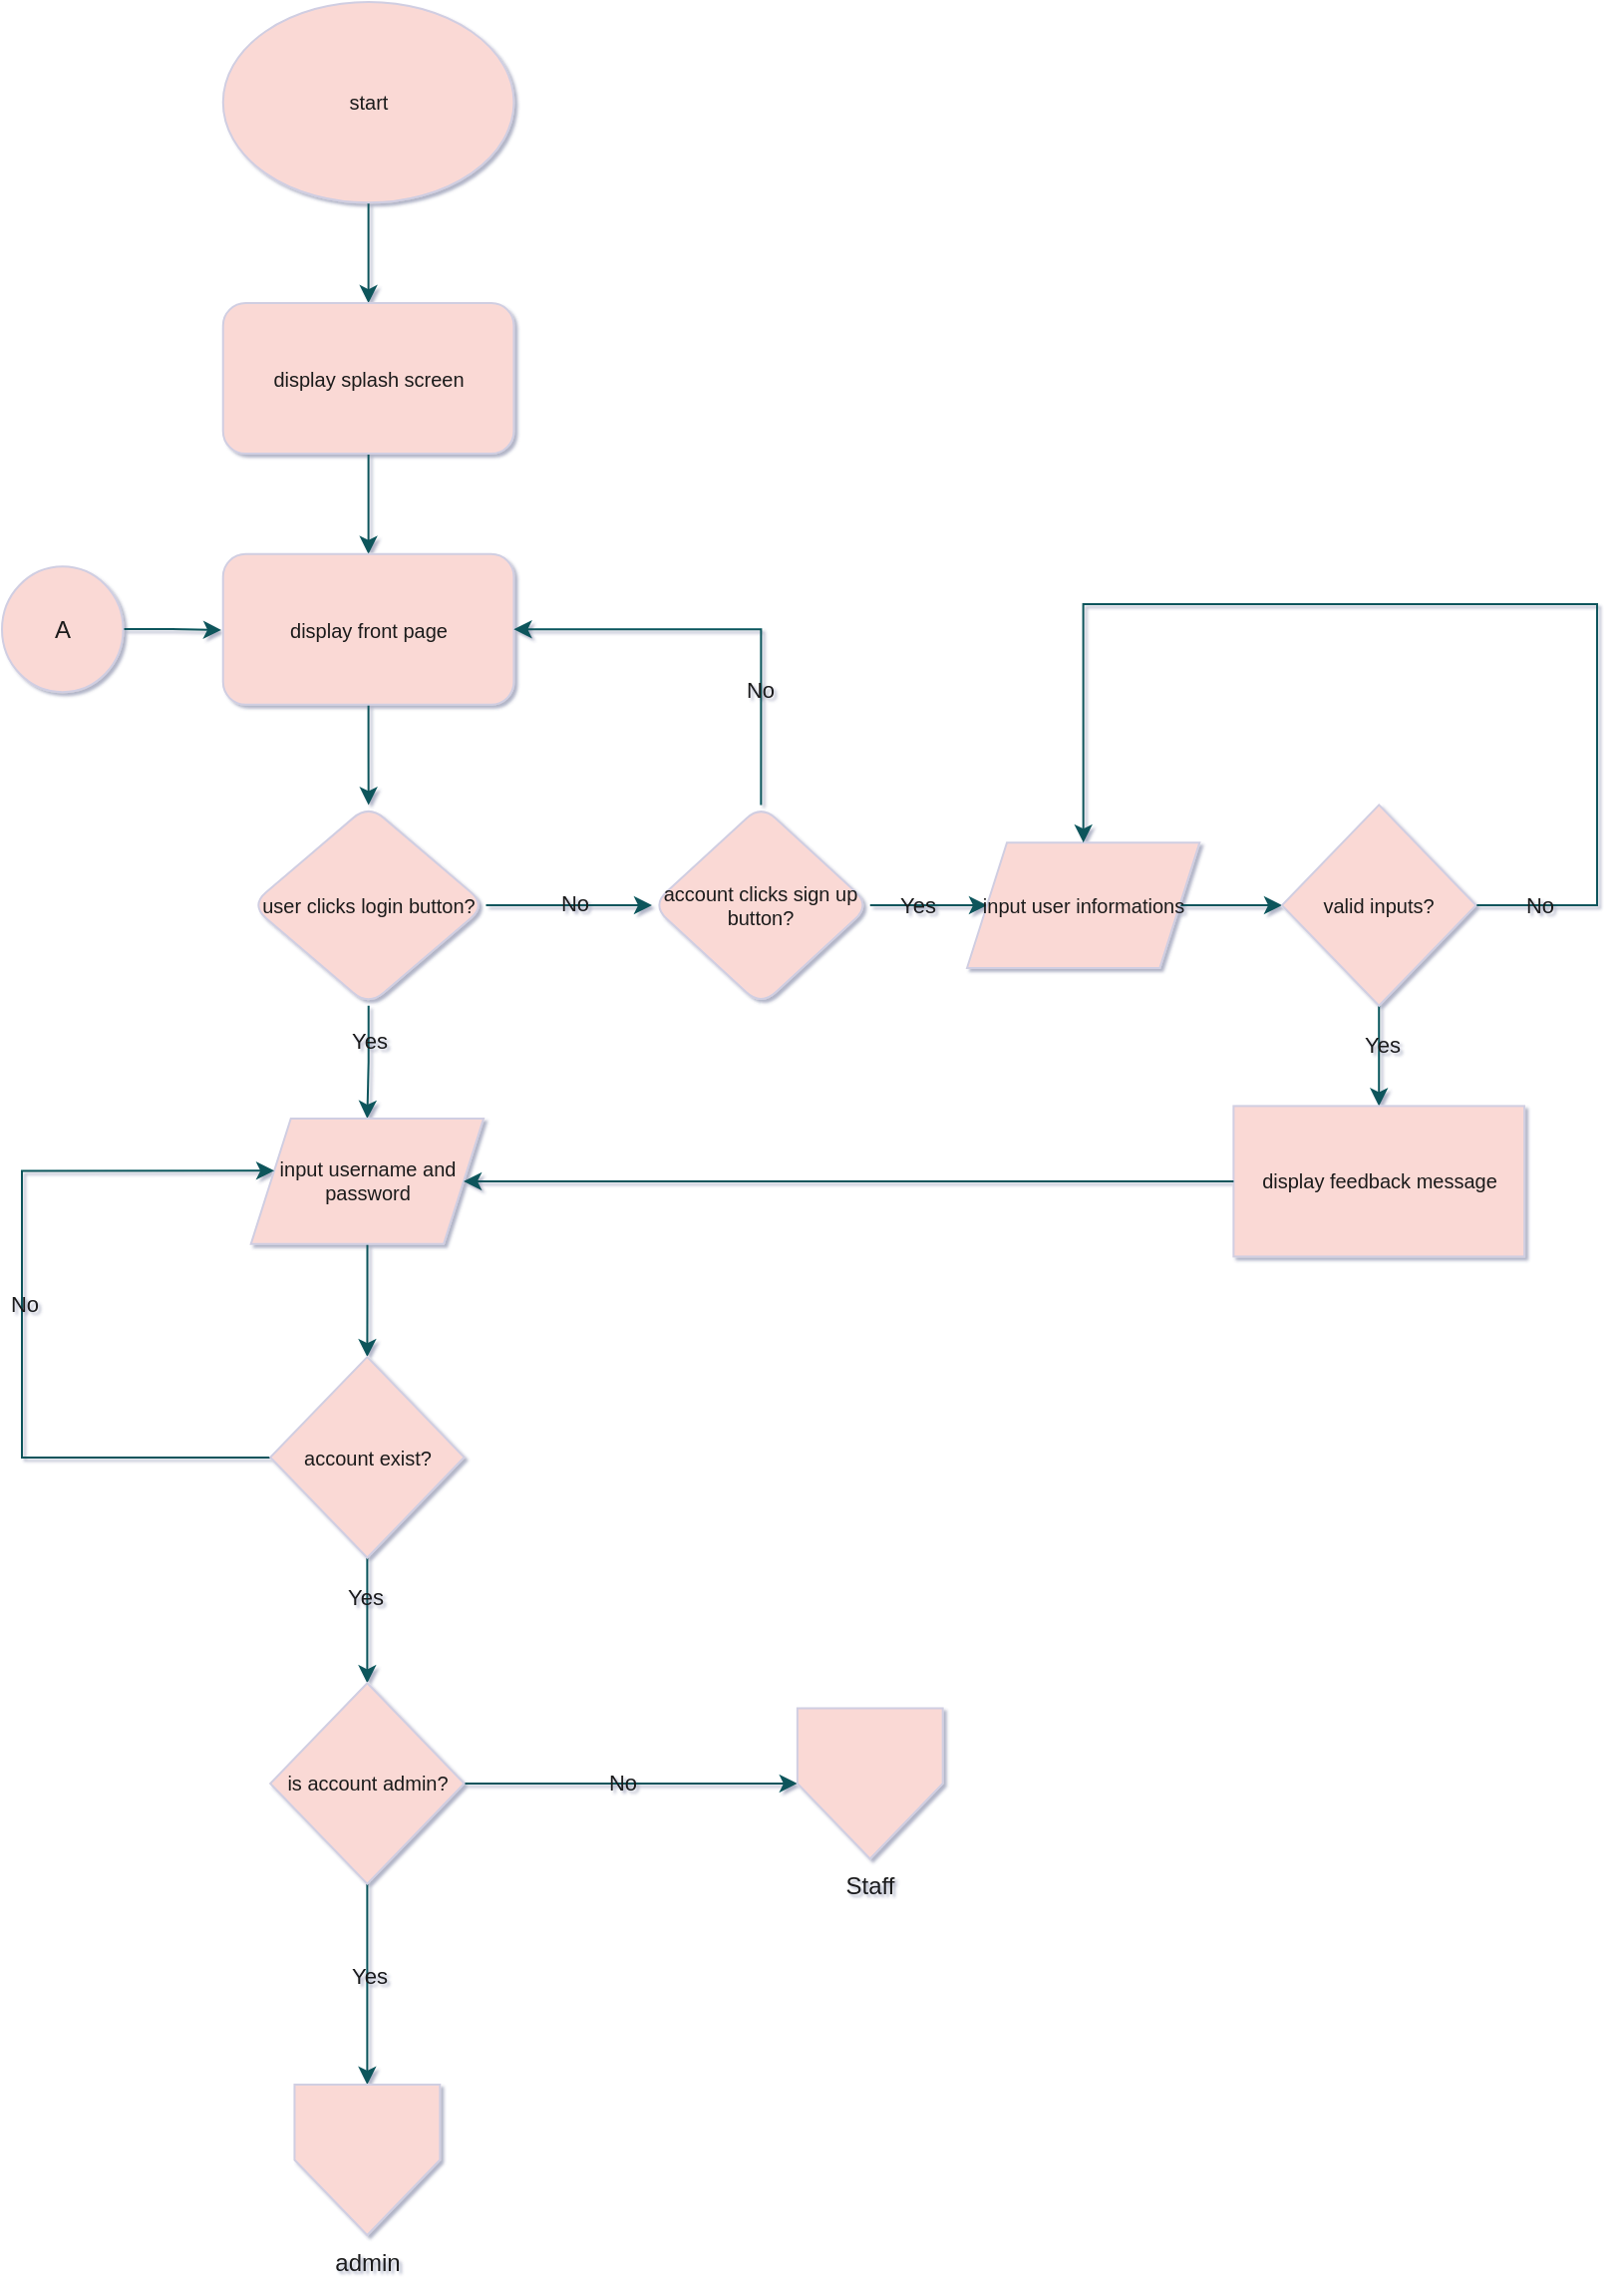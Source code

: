 <mxfile version="24.8.0" pages="4">
  <diagram name="start page" id="gKl1hSPkP9tuDKRVHKfg">
    <mxGraphModel dx="1501" dy="786" grid="1" gridSize="10" guides="1" tooltips="1" connect="1" arrows="1" fold="1" page="1" pageScale="1" pageWidth="827" pageHeight="1169" background="none" math="0" shadow="1">
      <root>
        <mxCell id="0" />
        <mxCell id="1" parent="0" />
        <mxCell id="ChkhM-89AtLazQM2Gveq-3" value="" style="edgeStyle=orthogonalEdgeStyle;rounded=1;orthogonalLoop=1;jettySize=auto;html=1;labelBackgroundColor=none;fontColor=default;fontStyle=0;strokeColor=#09555B;" parent="1" source="ChkhM-89AtLazQM2Gveq-1" target="ChkhM-89AtLazQM2Gveq-2" edge="1">
          <mxGeometry relative="1" as="geometry" />
        </mxCell>
        <mxCell id="ChkhM-89AtLazQM2Gveq-1" value="&lt;font style=&quot;font-size: 10px;&quot;&gt;start&lt;/font&gt;" style="ellipse;whiteSpace=wrap;html=1;labelBackgroundColor=none;rounded=1;fontStyle=0;strokeColor=#D0CEE2;fillColor=#FAD9D5;fontColor=#1A1A1A;" parent="1" vertex="1">
          <mxGeometry x="120.877" y="20" width="145.846" height="100.674" as="geometry" />
        </mxCell>
        <mxCell id="ChkhM-89AtLazQM2Gveq-5" value="" style="edgeStyle=orthogonalEdgeStyle;rounded=1;orthogonalLoop=1;jettySize=auto;html=1;labelBackgroundColor=none;fontColor=default;fontStyle=0;strokeColor=#09555B;" parent="1" source="ChkhM-89AtLazQM2Gveq-2" target="ChkhM-89AtLazQM2Gveq-4" edge="1">
          <mxGeometry relative="1" as="geometry" />
        </mxCell>
        <mxCell id="ChkhM-89AtLazQM2Gveq-2" value="display splash screen" style="rounded=1;whiteSpace=wrap;html=1;labelBackgroundColor=none;fontSize=10;fontStyle=0;strokeColor=#D0CEE2;fillColor=#FAD9D5;fontColor=#1A1A1A;" parent="1" vertex="1">
          <mxGeometry x="120.877" y="171.011" width="145.846" height="75.506" as="geometry" />
        </mxCell>
        <mxCell id="ChkhM-89AtLazQM2Gveq-7" value="" style="edgeStyle=orthogonalEdgeStyle;rounded=0;hachureGap=4;orthogonalLoop=1;jettySize=auto;html=1;fontFamily=Architects Daughter;fontSource=https%3A%2F%2Ffonts.googleapis.com%2Fcss%3Ffamily%3DArchitects%2BDaughter;fontStyle=0;strokeColor=#09555B;labelBackgroundColor=none;fontColor=default;" parent="1" source="ChkhM-89AtLazQM2Gveq-4" target="ChkhM-89AtLazQM2Gveq-6" edge="1">
          <mxGeometry relative="1" as="geometry" />
        </mxCell>
        <mxCell id="ChkhM-89AtLazQM2Gveq-4" value="display front page" style="rounded=1;whiteSpace=wrap;html=1;labelBackgroundColor=none;fontSize=10;fontStyle=0;strokeColor=#D0CEE2;fillColor=#FAD9D5;fontColor=#1A1A1A;" parent="1" vertex="1">
          <mxGeometry x="120.877" y="296.854" width="145.846" height="75.506" as="geometry" />
        </mxCell>
        <mxCell id="ChkhM-89AtLazQM2Gveq-9" style="edgeStyle=orthogonalEdgeStyle;rounded=0;hachureGap=4;orthogonalLoop=1;jettySize=auto;html=1;entryX=0.5;entryY=0;entryDx=0;entryDy=0;fontFamily=Architects Daughter;fontSource=https%3A%2F%2Ffonts.googleapis.com%2Fcss%3Ffamily%3DArchitects%2BDaughter;labelBackgroundColor=none;strokeColor=#09555B;fontColor=default;" parent="1" source="ChkhM-89AtLazQM2Gveq-6" target="ChkhM-89AtLazQM2Gveq-8" edge="1">
          <mxGeometry relative="1" as="geometry" />
        </mxCell>
        <mxCell id="ChkhM-89AtLazQM2Gveq-28" value="Yes" style="edgeLabel;html=1;align=center;verticalAlign=middle;resizable=0;points=[];labelBackgroundColor=none;fontColor=#1A1A1A;" parent="ChkhM-89AtLazQM2Gveq-9" vertex="1" connectable="0">
          <mxGeometry x="-0.409" relative="1" as="geometry">
            <mxPoint as="offset" />
          </mxGeometry>
        </mxCell>
        <mxCell id="ChkhM-89AtLazQM2Gveq-26" value="" style="edgeStyle=orthogonalEdgeStyle;rounded=0;orthogonalLoop=1;jettySize=auto;html=1;labelBackgroundColor=none;strokeColor=#09555B;fontColor=default;" parent="1" source="ChkhM-89AtLazQM2Gveq-6" target="ChkhM-89AtLazQM2Gveq-25" edge="1">
          <mxGeometry relative="1" as="geometry" />
        </mxCell>
        <mxCell id="ChkhM-89AtLazQM2Gveq-27" value="No" style="edgeLabel;html=1;align=center;verticalAlign=middle;resizable=0;points=[];labelBackgroundColor=none;fontColor=#1A1A1A;" parent="ChkhM-89AtLazQM2Gveq-26" vertex="1" connectable="0">
          <mxGeometry x="0.067" y="1" relative="1" as="geometry">
            <mxPoint as="offset" />
          </mxGeometry>
        </mxCell>
        <mxCell id="ChkhM-89AtLazQM2Gveq-6" value="user clicks login button?" style="rhombus;whiteSpace=wrap;html=1;rounded=1;labelBackgroundColor=none;fontSize=10;fontStyle=0;labelBorderColor=none;strokeColor=#D0CEE2;fillColor=#FAD9D5;fontColor=#1A1A1A;" parent="1" vertex="1">
          <mxGeometry x="134.854" y="422.697" width="117.892" height="100.674" as="geometry" />
        </mxCell>
        <mxCell id="ChkhM-89AtLazQM2Gveq-11" value="" style="edgeStyle=orthogonalEdgeStyle;rounded=0;orthogonalLoop=1;jettySize=auto;html=1;labelBackgroundColor=none;strokeColor=#09555B;fontColor=default;" parent="1" source="ChkhM-89AtLazQM2Gveq-8" target="ChkhM-89AtLazQM2Gveq-10" edge="1">
          <mxGeometry relative="1" as="geometry" />
        </mxCell>
        <mxCell id="ChkhM-89AtLazQM2Gveq-8" value="input username and password" style="shape=parallelogram;perimeter=parallelogramPerimeter;whiteSpace=wrap;html=1;fixedSize=1;hachureGap=4;fontFamily=Helvetica;fontSize=10;labelBackgroundColor=none;fillColor=#FAD9D5;strokeColor=#D0CEE2;fontColor=#1A1A1A;" parent="1" vertex="1">
          <mxGeometry x="134.854" y="580" width="116.677" height="62.921" as="geometry" />
        </mxCell>
        <mxCell id="ChkhM-89AtLazQM2Gveq-13" value="" style="edgeStyle=orthogonalEdgeStyle;rounded=0;orthogonalLoop=1;jettySize=auto;html=1;labelBackgroundColor=none;strokeColor=#09555B;fontColor=default;" parent="1" source="ChkhM-89AtLazQM2Gveq-10" target="ChkhM-89AtLazQM2Gveq-12" edge="1">
          <mxGeometry relative="1" as="geometry" />
        </mxCell>
        <mxCell id="ChkhM-89AtLazQM2Gveq-18" value="Yes" style="edgeLabel;html=1;align=center;verticalAlign=middle;resizable=0;points=[];labelBackgroundColor=none;fontColor=#1A1A1A;" parent="ChkhM-89AtLazQM2Gveq-13" vertex="1" connectable="0">
          <mxGeometry x="-0.373" y="-1" relative="1" as="geometry">
            <mxPoint as="offset" />
          </mxGeometry>
        </mxCell>
        <mxCell id="ChkhM-89AtLazQM2Gveq-41" style="edgeStyle=orthogonalEdgeStyle;rounded=0;orthogonalLoop=1;jettySize=auto;html=1;entryX=0.1;entryY=0.416;entryDx=0;entryDy=0;entryPerimeter=0;labelBackgroundColor=none;strokeColor=#09555B;fontColor=default;" parent="1" source="ChkhM-89AtLazQM2Gveq-10" target="ChkhM-89AtLazQM2Gveq-8" edge="1">
          <mxGeometry relative="1" as="geometry">
            <mxPoint x="20" y="598.876" as="targetPoint" />
            <Array as="points">
              <mxPoint x="20" y="749.888" />
              <mxPoint x="20" y="606.427" />
            </Array>
          </mxGeometry>
        </mxCell>
        <mxCell id="ChkhM-89AtLazQM2Gveq-42" value="No" style="edgeLabel;html=1;align=center;verticalAlign=middle;resizable=0;points=[];labelBackgroundColor=none;fontColor=#1A1A1A;" parent="ChkhM-89AtLazQM2Gveq-41" vertex="1" connectable="0">
          <mxGeometry x="0.024" y="-1" relative="1" as="geometry">
            <mxPoint as="offset" />
          </mxGeometry>
        </mxCell>
        <mxCell id="ChkhM-89AtLazQM2Gveq-10" value="account exist?" style="rhombus;whiteSpace=wrap;html=1;fontSize=10;hachureGap=4;labelBackgroundColor=none;fillColor=#FAD9D5;strokeColor=#D0CEE2;fontColor=#1A1A1A;" parent="1" vertex="1">
          <mxGeometry x="144.577" y="699.551" width="97.231" height="100.674" as="geometry" />
        </mxCell>
        <mxCell id="ChkhM-89AtLazQM2Gveq-15" value="" style="edgeStyle=orthogonalEdgeStyle;rounded=0;orthogonalLoop=1;jettySize=auto;html=1;entryX=0.5;entryY=0;entryDx=0;entryDy=0;labelBackgroundColor=none;strokeColor=#09555B;fontColor=default;" parent="1" source="ChkhM-89AtLazQM2Gveq-12" target="ChkhM-89AtLazQM2Gveq-16" edge="1">
          <mxGeometry relative="1" as="geometry">
            <mxPoint x="193.192" y="1026.742" as="targetPoint" />
          </mxGeometry>
        </mxCell>
        <mxCell id="ChkhM-89AtLazQM2Gveq-19" value="Yes" style="edgeLabel;html=1;align=center;verticalAlign=middle;resizable=0;points=[];labelBackgroundColor=none;fontColor=#1A1A1A;" parent="ChkhM-89AtLazQM2Gveq-15" vertex="1" connectable="0">
          <mxGeometry x="-0.1" y="1" relative="1" as="geometry">
            <mxPoint as="offset" />
          </mxGeometry>
        </mxCell>
        <mxCell id="ChkhM-89AtLazQM2Gveq-20" style="edgeStyle=orthogonalEdgeStyle;rounded=0;orthogonalLoop=1;jettySize=auto;html=1;entryX=0;entryY=0.5;entryDx=0;entryDy=0;labelBackgroundColor=none;strokeColor=#09555B;fontColor=default;" parent="1" source="ChkhM-89AtLazQM2Gveq-12" target="ChkhM-89AtLazQM2Gveq-17" edge="1">
          <mxGeometry relative="1" as="geometry">
            <mxPoint x="396.769" y="951.236" as="targetPoint" />
          </mxGeometry>
        </mxCell>
        <mxCell id="ChkhM-89AtLazQM2Gveq-21" value="No" style="edgeLabel;html=1;align=center;verticalAlign=middle;resizable=0;points=[];labelBackgroundColor=none;fontColor=#1A1A1A;" parent="ChkhM-89AtLazQM2Gveq-20" vertex="1" connectable="0">
          <mxGeometry x="-0.057" y="1" relative="1" as="geometry">
            <mxPoint as="offset" />
          </mxGeometry>
        </mxCell>
        <mxCell id="ChkhM-89AtLazQM2Gveq-12" value="is account admin?" style="rhombus;whiteSpace=wrap;html=1;fontSize=10;hachureGap=4;labelBackgroundColor=none;fillColor=#FAD9D5;strokeColor=#D0CEE2;fontColor=#1A1A1A;" parent="1" vertex="1">
          <mxGeometry x="144.577" y="863.146" width="97.231" height="100.674" as="geometry" />
        </mxCell>
        <mxCell id="ChkhM-89AtLazQM2Gveq-16" value="admin" style="verticalLabelPosition=bottom;verticalAlign=top;html=1;shape=offPageConnector;rounded=0;size=0.5;labelBackgroundColor=none;fillColor=#FAD9D5;strokeColor=#D0CEE2;fontColor=#1A1A1A;" parent="1" vertex="1">
          <mxGeometry x="156.731" y="1064.494" width="72.923" height="75.506" as="geometry" />
        </mxCell>
        <mxCell id="ChkhM-89AtLazQM2Gveq-17" value="Staff" style="verticalLabelPosition=bottom;verticalAlign=top;html=1;shape=offPageConnector;rounded=0;size=0.5;labelBackgroundColor=none;fillColor=#FAD9D5;strokeColor=#D0CEE2;fontColor=#1A1A1A;" parent="1" vertex="1">
          <mxGeometry x="408.923" y="875.73" width="72.923" height="75.506" as="geometry" />
        </mxCell>
        <mxCell id="ChkhM-89AtLazQM2Gveq-31" style="edgeStyle=orthogonalEdgeStyle;rounded=0;orthogonalLoop=1;jettySize=auto;html=1;labelBackgroundColor=none;strokeColor=#09555B;fontColor=default;" parent="1" source="ChkhM-89AtLazQM2Gveq-25" target="ChkhM-89AtLazQM2Gveq-30" edge="1">
          <mxGeometry relative="1" as="geometry" />
        </mxCell>
        <mxCell id="ChkhM-89AtLazQM2Gveq-32" value="Yes" style="edgeLabel;html=1;align=center;verticalAlign=middle;resizable=0;points=[];labelBackgroundColor=none;fontColor=#1A1A1A;" parent="ChkhM-89AtLazQM2Gveq-31" vertex="1" connectable="0">
          <mxGeometry x="-0.206" relative="1" as="geometry">
            <mxPoint as="offset" />
          </mxGeometry>
        </mxCell>
        <mxCell id="ChkhM-89AtLazQM2Gveq-43" style="edgeStyle=orthogonalEdgeStyle;rounded=0;orthogonalLoop=1;jettySize=auto;html=1;entryX=1;entryY=0.5;entryDx=0;entryDy=0;exitX=0.5;exitY=0;exitDx=0;exitDy=0;labelBackgroundColor=none;strokeColor=#09555B;fontColor=default;" parent="1" source="ChkhM-89AtLazQM2Gveq-25" target="ChkhM-89AtLazQM2Gveq-4" edge="1">
          <mxGeometry relative="1" as="geometry">
            <mxPoint x="421.077" y="410.112" as="sourcePoint" />
            <mxPoint x="418.038" y="340.899" as="targetPoint" />
            <Array as="points">
              <mxPoint x="390.692" y="334.607" />
            </Array>
          </mxGeometry>
        </mxCell>
        <mxCell id="ChkhM-89AtLazQM2Gveq-44" value="No" style="edgeLabel;html=1;align=center;verticalAlign=middle;resizable=0;points=[];labelBackgroundColor=none;fontColor=#1A1A1A;" parent="ChkhM-89AtLazQM2Gveq-43" vertex="1" connectable="0">
          <mxGeometry x="-0.04" y="-2" relative="1" as="geometry">
            <mxPoint x="13" y="32" as="offset" />
          </mxGeometry>
        </mxCell>
        <mxCell id="ChkhM-89AtLazQM2Gveq-25" value="account clicks sign up button?" style="rhombus;whiteSpace=wrap;html=1;fontSize=10;rounded=1;labelBackgroundColor=none;fontStyle=0;labelBorderColor=none;fillColor=#FAD9D5;strokeColor=#D0CEE2;fontColor=#1A1A1A;" parent="1" vertex="1">
          <mxGeometry x="336" y="422.697" width="109.385" height="100.674" as="geometry" />
        </mxCell>
        <mxCell id="ChkhM-89AtLazQM2Gveq-50" value="" style="edgeStyle=orthogonalEdgeStyle;rounded=0;orthogonalLoop=1;jettySize=auto;html=1;labelBackgroundColor=none;strokeColor=#09555B;fontColor=default;" parent="1" source="ChkhM-89AtLazQM2Gveq-30" target="ChkhM-89AtLazQM2Gveq-49" edge="1">
          <mxGeometry relative="1" as="geometry" />
        </mxCell>
        <mxCell id="ChkhM-89AtLazQM2Gveq-30" value="input user informations" style="shape=parallelogram;perimeter=parallelogramPerimeter;whiteSpace=wrap;html=1;fixedSize=1;hachureGap=4;fontFamily=Helvetica;fontSize=10;labelBackgroundColor=none;fillColor=#FAD9D5;strokeColor=#D0CEE2;fontColor=#1A1A1A;" parent="1" vertex="1">
          <mxGeometry x="494" y="441.573" width="116.677" height="62.921" as="geometry" />
        </mxCell>
        <mxCell id="dZI2IBMkfvY6WxOheX1u-1" style="edgeStyle=orthogonalEdgeStyle;rounded=0;orthogonalLoop=1;jettySize=auto;html=1;strokeColor=#09555B;fontColor=#1A1A1A;" parent="1" source="ChkhM-89AtLazQM2Gveq-33" edge="1">
          <mxGeometry relative="1" as="geometry">
            <mxPoint x="120" y="335" as="targetPoint" />
          </mxGeometry>
        </mxCell>
        <mxCell id="ChkhM-89AtLazQM2Gveq-33" value="A" style="ellipse;whiteSpace=wrap;html=1;labelBackgroundColor=none;rounded=1;fontStyle=0;fillColor=#FAD9D5;strokeColor=#D0CEE2;fontColor=#1A1A1A;rotation=0;" parent="1" vertex="1">
          <mxGeometry x="10.002" y="303.146" width="60.769" height="62.921" as="geometry" />
        </mxCell>
        <mxCell id="ChkhM-89AtLazQM2Gveq-52" value="" style="edgeStyle=orthogonalEdgeStyle;rounded=0;orthogonalLoop=1;jettySize=auto;html=1;labelBackgroundColor=none;strokeColor=#09555B;fontColor=default;" parent="1" source="ChkhM-89AtLazQM2Gveq-49" target="ChkhM-89AtLazQM2Gveq-51" edge="1">
          <mxGeometry relative="1" as="geometry" />
        </mxCell>
        <mxCell id="ChkhM-89AtLazQM2Gveq-54" value="Yes" style="edgeLabel;html=1;align=center;verticalAlign=middle;resizable=0;points=[];labelBackgroundColor=none;fontColor=#1A1A1A;" parent="ChkhM-89AtLazQM2Gveq-52" vertex="1" connectable="0">
          <mxGeometry x="-0.253" y="1" relative="1" as="geometry">
            <mxPoint as="offset" />
          </mxGeometry>
        </mxCell>
        <mxCell id="ChkhM-89AtLazQM2Gveq-55" style="edgeStyle=orthogonalEdgeStyle;rounded=0;orthogonalLoop=1;jettySize=auto;html=1;entryX=0.5;entryY=0;entryDx=0;entryDy=0;labelBackgroundColor=none;strokeColor=#09555B;fontColor=default;" parent="1" source="ChkhM-89AtLazQM2Gveq-49" target="ChkhM-89AtLazQM2Gveq-30" edge="1">
          <mxGeometry relative="1" as="geometry">
            <Array as="points">
              <mxPoint x="810" y="473.034" />
              <mxPoint x="810" y="322.022" />
              <mxPoint x="552.338" y="322.022" />
            </Array>
          </mxGeometry>
        </mxCell>
        <mxCell id="ChkhM-89AtLazQM2Gveq-56" value="No" style="edgeLabel;html=1;align=center;verticalAlign=middle;resizable=0;points=[];labelBackgroundColor=none;fontColor=#1A1A1A;" parent="ChkhM-89AtLazQM2Gveq-55" vertex="1" connectable="0">
          <mxGeometry x="-0.891" relative="1" as="geometry">
            <mxPoint as="offset" />
          </mxGeometry>
        </mxCell>
        <mxCell id="ChkhM-89AtLazQM2Gveq-49" value="valid inputs?" style="rhombus;whiteSpace=wrap;html=1;fontSize=10;hachureGap=4;labelBackgroundColor=none;fillColor=#FAD9D5;strokeColor=#D0CEE2;fontColor=#1A1A1A;" parent="1" vertex="1">
          <mxGeometry x="652" y="422.697" width="97.231" height="100.674" as="geometry" />
        </mxCell>
        <mxCell id="ChkhM-89AtLazQM2Gveq-51" value="display feedback message" style="whiteSpace=wrap;html=1;fontSize=10;hachureGap=4;labelBackgroundColor=none;fillColor=#FAD9D5;strokeColor=#D0CEE2;fontColor=#1A1A1A;" parent="1" vertex="1">
          <mxGeometry x="627.692" y="573.708" width="145.846" height="75.506" as="geometry" />
        </mxCell>
        <mxCell id="ChkhM-89AtLazQM2Gveq-53" style="edgeStyle=orthogonalEdgeStyle;rounded=0;orthogonalLoop=1;jettySize=auto;html=1;entryX=1;entryY=0.5;entryDx=0;entryDy=0;labelBackgroundColor=none;strokeColor=#09555B;fontColor=default;" parent="1" source="ChkhM-89AtLazQM2Gveq-51" target="ChkhM-89AtLazQM2Gveq-8" edge="1">
          <mxGeometry relative="1" as="geometry">
            <mxPoint x="250.923" y="617.753" as="targetPoint" />
          </mxGeometry>
        </mxCell>
      </root>
    </mxGraphModel>
  </diagram>
  <diagram id="j7y9SkTldqjdPdmuG4II" name="admin-page">
    <mxGraphModel dx="2015" dy="1792" grid="1" gridSize="10" guides="1" tooltips="1" connect="1" arrows="1" fold="1" page="1" pageScale="1" pageWidth="827" pageHeight="1169" math="0" shadow="0">
      <root>
        <mxCell id="0" />
        <mxCell id="1" parent="0" />
        <mxCell id="mhCDdlAzMROOvfOSb-IU-3" value="" style="edgeStyle=orthogonalEdgeStyle;rounded=0;orthogonalLoop=1;jettySize=auto;html=1;strokeColor=#09555B;fontColor=#1A1A1A;fontSize=10;textShadow=1;" parent="1" source="mhCDdlAzMROOvfOSb-IU-1" target="mhCDdlAzMROOvfOSb-IU-2" edge="1">
          <mxGeometry relative="1" as="geometry" />
        </mxCell>
        <mxCell id="mhCDdlAzMROOvfOSb-IU-1" value="admin" style="verticalLabelPosition=bottom;verticalAlign=top;html=1;shape=offPageConnector;rounded=0;size=0.5;strokeColor=#D0CEE2;fontColor=#1A1A1A;fillColor=#FAD9D5;fontSize=10;container=0;textShadow=1;shadow=1;gradientColor=none;" parent="1" vertex="1">
          <mxGeometry x="-790" y="-1160" width="60" height="60" as="geometry" />
        </mxCell>
        <mxCell id="mhCDdlAzMROOvfOSb-IU-7" value="" style="edgeStyle=orthogonalEdgeStyle;rounded=0;orthogonalLoop=1;jettySize=auto;html=1;strokeColor=#09555B;fontColor=#1A1A1A;fontSize=10;textShadow=1;flowAnimation=0;" parent="1" source="mhCDdlAzMROOvfOSb-IU-2" target="mhCDdlAzMROOvfOSb-IU-6" edge="1">
          <mxGeometry relative="1" as="geometry" />
        </mxCell>
        <mxCell id="mhCDdlAzMROOvfOSb-IU-29" value="" style="edgeStyle=orthogonalEdgeStyle;rounded=0;orthogonalLoop=1;jettySize=auto;html=1;strokeColor=#09555B;fontColor=#1A1A1A;fontSize=10;textShadow=1;" parent="1" source="mhCDdlAzMROOvfOSb-IU-2" target="mhCDdlAzMROOvfOSb-IU-28" edge="1">
          <mxGeometry relative="1" as="geometry" />
        </mxCell>
        <mxCell id="mhCDdlAzMROOvfOSb-IU-2" value="display admin dashboard" style="whiteSpace=wrap;html=1;verticalAlign=middle;fillColor=#FAD9D5;strokeColor=#D0CEE2;fontColor=#1A1A1A;rounded=1;fontSize=10;container=0;textShadow=1;shadow=1;gradientColor=none;" parent="1" vertex="1">
          <mxGeometry x="-820" y="-1040" width="120" height="50" as="geometry" />
        </mxCell>
        <mxCell id="mhCDdlAzMROOvfOSb-IU-84" style="edgeStyle=orthogonalEdgeStyle;rounded=0;orthogonalLoop=1;jettySize=auto;html=1;entryX=0;entryY=0.5;entryDx=0;entryDy=0;strokeColor=#09555B;fontColor=#1A1A1A;fontSize=10;textShadow=1;" parent="1" source="mhCDdlAzMROOvfOSb-IU-6" target="mhCDdlAzMROOvfOSb-IU-83" edge="1">
          <mxGeometry relative="1" as="geometry" />
        </mxCell>
        <mxCell id="mhCDdlAzMROOvfOSb-IU-6" value="display stock levels" style="whiteSpace=wrap;html=1;fontSize=10;fillColor=#FAD9D5;strokeColor=#D0CEE2;fontColor=#1A1A1A;rounded=1;container=0;textShadow=1;shadow=1;gradientColor=none;" parent="1" vertex="1">
          <mxGeometry x="-630" y="-1040" width="120" height="50" as="geometry" />
        </mxCell>
        <mxCell id="mhCDdlAzMROOvfOSb-IU-41" value="" style="edgeStyle=orthogonalEdgeStyle;rounded=0;orthogonalLoop=1;jettySize=auto;html=1;strokeColor=#09555B;fontColor=#1A1A1A;fontSize=10;textShadow=1;" parent="1" source="mhCDdlAzMROOvfOSb-IU-28" target="mhCDdlAzMROOvfOSb-IU-40" edge="1">
          <mxGeometry relative="1" as="geometry" />
        </mxCell>
        <mxCell id="mhCDdlAzMROOvfOSb-IU-28" value="display monthly report" style="whiteSpace=wrap;html=1;fontSize=10;fillColor=#FAD9D5;strokeColor=#D0CEE2;fontColor=#1A1A1A;rounded=1;container=0;textShadow=1;shadow=1;" parent="1" vertex="1">
          <mxGeometry x="-820" y="-930" width="120" height="50" as="geometry" />
        </mxCell>
        <mxCell id="mhCDdlAzMROOvfOSb-IU-34" style="edgeStyle=orthogonalEdgeStyle;rounded=0;orthogonalLoop=1;jettySize=auto;html=1;entryX=0;entryY=0.5;entryDx=0;entryDy=0;strokeColor=#09555B;fontColor=#1A1A1A;fontSize=10;textShadow=1;" parent="1" source="mhCDdlAzMROOvfOSb-IU-30" target="mhCDdlAzMROOvfOSb-IU-31" edge="1">
          <mxGeometry relative="1" as="geometry" />
        </mxCell>
        <mxCell id="mhCDdlAzMROOvfOSb-IU-30" value="display total item sold" style="whiteSpace=wrap;html=1;fontSize=10;fillColor=#FAD9D5;strokeColor=#D0CEE2;fontColor=#1A1A1A;rounded=1;container=0;textShadow=1;shadow=1;" parent="1" vertex="1">
          <mxGeometry x="-670" y="-930" width="90" height="50" as="geometry" />
        </mxCell>
        <mxCell id="mhCDdlAzMROOvfOSb-IU-35" style="edgeStyle=orthogonalEdgeStyle;rounded=0;orthogonalLoop=1;jettySize=auto;html=1;entryX=0;entryY=0.5;entryDx=0;entryDy=0;strokeColor=#09555B;fontColor=#1A1A1A;fontSize=10;textShadow=1;" parent="1" source="mhCDdlAzMROOvfOSb-IU-31" target="mhCDdlAzMROOvfOSb-IU-32" edge="1">
          <mxGeometry relative="1" as="geometry" />
        </mxCell>
        <mxCell id="mhCDdlAzMROOvfOSb-IU-31" value="display total profit" style="whiteSpace=wrap;html=1;fontSize=10;fillColor=#FAD9D5;strokeColor=#D0CEE2;fontColor=#1A1A1A;rounded=1;container=0;textShadow=1;shadow=1;" parent="1" vertex="1">
          <mxGeometry x="-550" y="-930" width="90" height="50" as="geometry" />
        </mxCell>
        <mxCell id="mhCDdlAzMROOvfOSb-IU-37" value="" style="edgeStyle=orthogonalEdgeStyle;rounded=0;orthogonalLoop=1;jettySize=auto;html=1;strokeColor=#09555B;fontColor=#1A1A1A;fontSize=10;textShadow=1;" parent="1" source="mhCDdlAzMROOvfOSb-IU-32" target="mhCDdlAzMROOvfOSb-IU-36" edge="1">
          <mxGeometry relative="1" as="geometry" />
        </mxCell>
        <mxCell id="mhCDdlAzMROOvfOSb-IU-32" value="display total expense" style="whiteSpace=wrap;html=1;fontSize=10;fillColor=#FAD9D5;strokeColor=#D0CEE2;fontColor=#1A1A1A;rounded=1;container=0;textShadow=1;shadow=1;" parent="1" vertex="1">
          <mxGeometry x="-420" y="-930" width="90" height="50" as="geometry" />
        </mxCell>
        <mxCell id="mhCDdlAzMROOvfOSb-IU-33" style="edgeStyle=orthogonalEdgeStyle;rounded=0;orthogonalLoop=1;jettySize=auto;html=1;entryX=-0.022;entryY=0.5;entryDx=0;entryDy=0;entryPerimeter=0;strokeColor=#09555B;fontColor=#1A1A1A;fontSize=10;textShadow=1;" parent="1" source="mhCDdlAzMROOvfOSb-IU-28" target="mhCDdlAzMROOvfOSb-IU-30" edge="1">
          <mxGeometry relative="1" as="geometry" />
        </mxCell>
        <mxCell id="mhCDdlAzMROOvfOSb-IU-39" value="" style="edgeStyle=orthogonalEdgeStyle;rounded=0;orthogonalLoop=1;jettySize=auto;html=1;strokeColor=#09555B;fontColor=#1A1A1A;fontSize=10;textShadow=1;" parent="1" source="mhCDdlAzMROOvfOSb-IU-36" target="mhCDdlAzMROOvfOSb-IU-38" edge="1">
          <mxGeometry relative="1" as="geometry" />
        </mxCell>
        <mxCell id="mhCDdlAzMROOvfOSb-IU-36" value="view more button clicked?" style="rhombus;whiteSpace=wrap;html=1;fontSize=10;fillColor=#FAD9D5;strokeColor=#D0CEE2;fontColor=#1A1A1A;rounded=1;container=0;textShadow=1;shadow=1;" parent="1" vertex="1">
          <mxGeometry x="-290" y="-940" width="80" height="70" as="geometry" />
        </mxCell>
        <mxCell id="1BU2WoQlICU336hxP3sF-62" style="edgeStyle=orthogonalEdgeStyle;rounded=0;orthogonalLoop=1;jettySize=auto;html=1;strokeColor=#09555B;fontColor=#1A1A1A;textShadow=1;" parent="1" source="mhCDdlAzMROOvfOSb-IU-38" edge="1">
          <mxGeometry relative="1" as="geometry">
            <mxPoint x="-30" y="-905" as="targetPoint" />
          </mxGeometry>
        </mxCell>
        <mxCell id="mhCDdlAzMROOvfOSb-IU-38" value="B" style="ellipse;whiteSpace=wrap;html=1;fontSize=10;fillColor=#FAD9D5;strokeColor=#D0CEE2;fontColor=#1A1A1A;rounded=0;container=0;textShadow=1;shadow=1;" parent="1" vertex="1">
          <mxGeometry x="-160" y="-940" width="80" height="70" as="geometry" />
        </mxCell>
        <mxCell id="mhCDdlAzMROOvfOSb-IU-52" style="edgeStyle=orthogonalEdgeStyle;rounded=0;orthogonalLoop=1;jettySize=auto;html=1;entryX=0.5;entryY=0;entryDx=0;entryDy=0;strokeColor=#09555B;fontColor=#1A1A1A;fontSize=10;textShadow=1;" parent="1" source="mhCDdlAzMROOvfOSb-IU-40" target="mhCDdlAzMROOvfOSb-IU-43" edge="1">
          <mxGeometry relative="1" as="geometry" />
        </mxCell>
        <mxCell id="mhCDdlAzMROOvfOSb-IU-40" value="display popular items" style="whiteSpace=wrap;html=1;fontSize=10;fillColor=#FAD9D5;strokeColor=#D0CEE2;fontColor=#1A1A1A;rounded=0;container=0;textShadow=1;" parent="1" vertex="1">
          <mxGeometry x="-820" y="-850" width="120" height="50" as="geometry" />
        </mxCell>
        <mxCell id="mhCDdlAzMROOvfOSb-IU-42" value="display less popular items" style="whiteSpace=wrap;html=1;fontSize=10;fillColor=#FAD9D5;strokeColor=#D0CEE2;fontColor=#1A1A1A;rounded=0;container=0;textShadow=1;" parent="1" vertex="1">
          <mxGeometry x="-660" y="-850" width="120" height="50" as="geometry" />
        </mxCell>
        <mxCell id="mhCDdlAzMROOvfOSb-IU-45" value="" style="edgeStyle=orthogonalEdgeStyle;rounded=0;orthogonalLoop=1;jettySize=auto;html=1;strokeColor=#09555B;fontColor=#1A1A1A;fontSize=10;textShadow=1;" parent="1" source="mhCDdlAzMROOvfOSb-IU-43" target="mhCDdlAzMROOvfOSb-IU-44" edge="1">
          <mxGeometry relative="1" as="geometry" />
        </mxCell>
        <mxCell id="mhCDdlAzMROOvfOSb-IU-55" value="" style="edgeStyle=orthogonalEdgeStyle;rounded=0;orthogonalLoop=1;jettySize=auto;html=1;strokeColor=#09555B;fontColor=#1A1A1A;fontSize=10;textShadow=1;" parent="1" source="mhCDdlAzMROOvfOSb-IU-43" target="mhCDdlAzMROOvfOSb-IU-54" edge="1">
          <mxGeometry relative="1" as="geometry" />
        </mxCell>
        <mxCell id="mhCDdlAzMROOvfOSb-IU-68" value="Buttons" style="edgeLabel;html=1;align=center;verticalAlign=middle;resizable=0;points=[];strokeColor=#D0CEE2;fontColor=#1A1A1A;fillColor=#FAD9D5;fontSize=10;container=0;textShadow=1;" parent="mhCDdlAzMROOvfOSb-IU-55" vertex="1" connectable="0">
          <mxGeometry relative="1" as="geometry">
            <mxPoint as="offset" />
          </mxGeometry>
        </mxCell>
        <mxCell id="mhCDdlAzMROOvfOSb-IU-43" value="notification" style="whiteSpace=wrap;html=1;fontSize=10;fillColor=#FAD9D5;strokeColor=#D0CEE2;fontColor=#1A1A1A;rounded=0;container=0;textShadow=1;" parent="1" vertex="1">
          <mxGeometry x="-820" y="-770" width="120" height="50" as="geometry" />
        </mxCell>
        <mxCell id="mhCDdlAzMROOvfOSb-IU-47" value="" style="edgeStyle=orthogonalEdgeStyle;rounded=0;orthogonalLoop=1;jettySize=auto;html=1;strokeColor=#09555B;fontColor=#1A1A1A;fontSize=10;textShadow=1;" parent="1" source="mhCDdlAzMROOvfOSb-IU-44" target="mhCDdlAzMROOvfOSb-IU-46" edge="1">
          <mxGeometry relative="1" as="geometry" />
        </mxCell>
        <mxCell id="mhCDdlAzMROOvfOSb-IU-48" value="No" style="edgeLabel;html=1;align=center;verticalAlign=middle;resizable=0;points=[];strokeColor=#D0CEE2;fontColor=#1A1A1A;fillColor=#FAD9D5;fontSize=10;container=0;textShadow=1;" parent="mhCDdlAzMROOvfOSb-IU-47" vertex="1" connectable="0">
          <mxGeometry relative="1" as="geometry">
            <mxPoint as="offset" />
          </mxGeometry>
        </mxCell>
        <mxCell id="mhCDdlAzMROOvfOSb-IU-50" style="edgeStyle=orthogonalEdgeStyle;rounded=0;orthogonalLoop=1;jettySize=auto;html=1;entryX=0.5;entryY=0;entryDx=0;entryDy=0;strokeColor=#09555B;fontColor=#1A1A1A;fontSize=10;textShadow=1;" parent="1" source="mhCDdlAzMROOvfOSb-IU-44" target="mhCDdlAzMROOvfOSb-IU-49" edge="1">
          <mxGeometry relative="1" as="geometry" />
        </mxCell>
        <mxCell id="mhCDdlAzMROOvfOSb-IU-51" value="Yes" style="edgeLabel;html=1;align=center;verticalAlign=middle;resizable=0;points=[];strokeColor=#D0CEE2;fontColor=#1A1A1A;fillColor=#FAD9D5;fontSize=10;container=0;textShadow=1;" parent="mhCDdlAzMROOvfOSb-IU-50" vertex="1" connectable="0">
          <mxGeometry relative="1" as="geometry">
            <mxPoint as="offset" />
          </mxGeometry>
        </mxCell>
        <mxCell id="mhCDdlAzMROOvfOSb-IU-44" value="notification empty?" style="rhombus;whiteSpace=wrap;html=1;fontSize=10;fillColor=#FAD9D5;strokeColor=#D0CEE2;fontColor=#1A1A1A;rounded=0;container=0;textShadow=1;" parent="1" vertex="1">
          <mxGeometry x="-440" y="-780" width="80" height="70" as="geometry" />
        </mxCell>
        <mxCell id="XDSdG-mEKXDA12OQijBU-1" style="edgeStyle=orthogonalEdgeStyle;rounded=0;orthogonalLoop=1;jettySize=auto;html=1;strokeColor=#09555B;fontColor=#1A1A1A;textShadow=1;" edge="1" parent="1" source="mhCDdlAzMROOvfOSb-IU-46">
          <mxGeometry relative="1" as="geometry">
            <mxPoint x="-30" y="-745" as="targetPoint" />
          </mxGeometry>
        </mxCell>
        <mxCell id="mhCDdlAzMROOvfOSb-IU-46" value="display notification" style="whiteSpace=wrap;html=1;fontSize=10;fillColor=#FAD9D5;strokeColor=#D0CEE2;fontColor=#1A1A1A;rounded=0;container=0;textShadow=1;" parent="1" vertex="1">
          <mxGeometry x="-230" y="-770" width="120" height="50" as="geometry" />
        </mxCell>
        <mxCell id="mhCDdlAzMROOvfOSb-IU-49" value="display empty notification" style="whiteSpace=wrap;html=1;fontSize=10;fillColor=#FAD9D5;strokeColor=#D0CEE2;fontColor=#1A1A1A;rounded=1;container=0;textShadow=1;glass=0;shadow=1;" parent="1" vertex="1">
          <mxGeometry x="-460" y="-670" width="120" height="50" as="geometry" />
        </mxCell>
        <mxCell id="mhCDdlAzMROOvfOSb-IU-53" style="edgeStyle=orthogonalEdgeStyle;rounded=0;orthogonalLoop=1;jettySize=auto;html=1;entryX=-0.012;entryY=0.498;entryDx=0;entryDy=0;entryPerimeter=0;strokeColor=#09555B;fontColor=#1A1A1A;fontSize=10;textShadow=1;" parent="1" source="mhCDdlAzMROOvfOSb-IU-40" target="mhCDdlAzMROOvfOSb-IU-42" edge="1">
          <mxGeometry relative="1" as="geometry" />
        </mxCell>
        <mxCell id="mhCDdlAzMROOvfOSb-IU-57" value="" style="edgeStyle=orthogonalEdgeStyle;rounded=0;orthogonalLoop=1;jettySize=auto;html=1;strokeColor=#09555B;fontColor=#1A1A1A;fontSize=10;textShadow=1;" parent="1" source="mhCDdlAzMROOvfOSb-IU-54" target="mhCDdlAzMROOvfOSb-IU-56" edge="1">
          <mxGeometry relative="1" as="geometry" />
        </mxCell>
        <mxCell id="mhCDdlAzMROOvfOSb-IU-66" value="Yes" style="edgeLabel;html=1;align=center;verticalAlign=middle;resizable=0;points=[];strokeColor=#D0CEE2;fontColor=#1A1A1A;fillColor=#FAD9D5;fontSize=10;container=0;textShadow=1;" parent="mhCDdlAzMROOvfOSb-IU-57" vertex="1" connectable="0">
          <mxGeometry relative="1" as="geometry">
            <mxPoint as="offset" />
          </mxGeometry>
        </mxCell>
        <mxCell id="mhCDdlAzMROOvfOSb-IU-65" style="edgeStyle=orthogonalEdgeStyle;rounded=0;orthogonalLoop=1;jettySize=auto;html=1;entryX=0.5;entryY=0;entryDx=0;entryDy=0;strokeColor=#09555B;fontColor=#1A1A1A;fontSize=10;textShadow=1;" parent="1" source="mhCDdlAzMROOvfOSb-IU-54" target="mhCDdlAzMROOvfOSb-IU-64" edge="1">
          <mxGeometry relative="1" as="geometry" />
        </mxCell>
        <mxCell id="mhCDdlAzMROOvfOSb-IU-67" value="No" style="edgeLabel;html=1;align=center;verticalAlign=middle;resizable=0;points=[];strokeColor=#D0CEE2;fontColor=#1A1A1A;fillColor=#FAD9D5;fontSize=10;container=0;textShadow=1;" parent="mhCDdlAzMROOvfOSb-IU-65" vertex="1" connectable="0">
          <mxGeometry relative="1" as="geometry">
            <mxPoint y="-6" as="offset" />
          </mxGeometry>
        </mxCell>
        <mxCell id="mhCDdlAzMROOvfOSb-IU-54" value="manage button clicked?" style="rhombus;whiteSpace=wrap;html=1;fontSize=10;fillColor=#FAD9D5;strokeColor=#D0CEE2;fontColor=#1A1A1A;rounded=0;container=0;textShadow=1;" parent="1" vertex="1">
          <mxGeometry x="-800" y="-610" width="80" height="70" as="geometry" />
        </mxCell>
        <mxCell id="mhCDdlAzMROOvfOSb-IU-61" style="edgeStyle=orthogonalEdgeStyle;rounded=0;orthogonalLoop=1;jettySize=auto;html=1;entryX=0;entryY=0.5;entryDx=0;entryDy=0;strokeColor=#09555B;fontColor=#1A1A1A;fontSize=10;textShadow=1;" parent="1" source="mhCDdlAzMROOvfOSb-IU-56" target="mhCDdlAzMROOvfOSb-IU-58" edge="1">
          <mxGeometry relative="1" as="geometry" />
        </mxCell>
        <mxCell id="mhCDdlAzMROOvfOSb-IU-56" value="display manage dashboard" style="whiteSpace=wrap;html=1;fontSize=10;fillColor=#FAD9D5;strokeColor=#D0CEE2;fontColor=#1A1A1A;rounded=1;container=0;textShadow=1;glass=0;shadow=1;" parent="1" vertex="1">
          <mxGeometry x="-660" y="-600" width="120" height="50" as="geometry" />
        </mxCell>
        <mxCell id="mhCDdlAzMROOvfOSb-IU-63" value="" style="edgeStyle=orthogonalEdgeStyle;rounded=0;orthogonalLoop=1;jettySize=auto;html=1;strokeColor=#09555B;fontColor=#1A1A1A;fontSize=10;textShadow=1;" parent="1" source="mhCDdlAzMROOvfOSb-IU-58" target="mhCDdlAzMROOvfOSb-IU-62" edge="1">
          <mxGeometry relative="1" as="geometry" />
        </mxCell>
        <mxCell id="mhCDdlAzMROOvfOSb-IU-58" value="manage predefined process" style="verticalLabelPosition=bottom;verticalAlign=top;html=1;shape=process;whiteSpace=wrap;rounded=1;size=0.14;arcSize=6;strokeColor=#D0CEE2;fontColor=#1A1A1A;fillColor=#FAD9D5;align=center;fontSize=10;container=0;textShadow=1;shadow=1;glass=0;" parent="1" vertex="1">
          <mxGeometry x="-480" y="-600" width="100" height="50" as="geometry" />
        </mxCell>
        <mxCell id="1BU2WoQlICU336hxP3sF-63" style="edgeStyle=orthogonalEdgeStyle;rounded=0;orthogonalLoop=1;jettySize=auto;html=1;strokeColor=#09555B;fontColor=#1A1A1A;textShadow=1;" parent="1" source="mhCDdlAzMROOvfOSb-IU-62" edge="1">
          <mxGeometry relative="1" as="geometry">
            <mxPoint x="-30" y="-575" as="targetPoint" />
          </mxGeometry>
        </mxCell>
        <mxCell id="mhCDdlAzMROOvfOSb-IU-62" value="generate logs" style="whiteSpace=wrap;html=1;verticalAlign=middle;fillColor=#FAD9D5;strokeColor=#D0CEE2;fontColor=#1A1A1A;rounded=1;arcSize=6;fontSize=10;container=0;textShadow=1;" parent="1" vertex="1">
          <mxGeometry x="-300" y="-600" width="120" height="50" as="geometry" />
        </mxCell>
        <mxCell id="mhCDdlAzMROOvfOSb-IU-70" value="" style="edgeStyle=orthogonalEdgeStyle;rounded=0;orthogonalLoop=1;jettySize=auto;html=1;strokeColor=#09555B;fontColor=#1A1A1A;fontSize=10;textShadow=1;" parent="1" source="mhCDdlAzMROOvfOSb-IU-64" target="mhCDdlAzMROOvfOSb-IU-69" edge="1">
          <mxGeometry relative="1" as="geometry" />
        </mxCell>
        <mxCell id="mhCDdlAzMROOvfOSb-IU-90" value="Yes" style="edgeLabel;html=1;align=center;verticalAlign=middle;resizable=0;points=[];strokeColor=#D0CEE2;fontColor=#1A1A1A;fillColor=#FAD9D5;fontSize=10;container=0;textShadow=1;" parent="mhCDdlAzMROOvfOSb-IU-70" vertex="1" connectable="0">
          <mxGeometry relative="1" as="geometry">
            <mxPoint as="offset" />
          </mxGeometry>
        </mxCell>
        <mxCell id="mhCDdlAzMROOvfOSb-IU-91" style="edgeStyle=orthogonalEdgeStyle;rounded=0;orthogonalLoop=1;jettySize=auto;html=1;entryX=0.5;entryY=0;entryDx=0;entryDy=0;strokeColor=#09555B;fontColor=#1A1A1A;fontSize=10;textShadow=1;" parent="1" source="mhCDdlAzMROOvfOSb-IU-64" target="mhCDdlAzMROOvfOSb-IU-89" edge="1">
          <mxGeometry relative="1" as="geometry" />
        </mxCell>
        <mxCell id="mhCDdlAzMROOvfOSb-IU-92" value="No" style="edgeLabel;html=1;align=center;verticalAlign=middle;resizable=0;points=[];strokeColor=#D0CEE2;fontColor=#1A1A1A;fillColor=#FAD9D5;fontSize=10;container=0;textShadow=1;" parent="mhCDdlAzMROOvfOSb-IU-91" vertex="1" connectable="0">
          <mxGeometry relative="1" as="geometry">
            <mxPoint as="offset" />
          </mxGeometry>
        </mxCell>
        <mxCell id="mhCDdlAzMROOvfOSb-IU-64" value="archived button clicked?" style="rhombus;whiteSpace=wrap;html=1;fontSize=10;fillColor=#FAD9D5;strokeColor=#D0CEE2;fontColor=#1A1A1A;rounded=0;container=0;textShadow=1;" parent="1" vertex="1">
          <mxGeometry x="-800" y="-500" width="80" height="70" as="geometry" />
        </mxCell>
        <mxCell id="mhCDdlAzMROOvfOSb-IU-72" value="" style="edgeStyle=orthogonalEdgeStyle;rounded=0;orthogonalLoop=1;jettySize=auto;html=1;strokeColor=#09555B;fontColor=#1A1A1A;fontSize=10;textShadow=1;" parent="1" source="mhCDdlAzMROOvfOSb-IU-69" target="mhCDdlAzMROOvfOSb-IU-71" edge="1">
          <mxGeometry relative="1" as="geometry" />
        </mxCell>
        <mxCell id="mhCDdlAzMROOvfOSb-IU-69" value="is archived items not empty?" style="rhombus;whiteSpace=wrap;html=1;fontSize=10;fillColor=#FAD9D5;strokeColor=#D0CEE2;fontColor=#1A1A1A;rounded=0;container=0;textShadow=1;" parent="1" vertex="1">
          <mxGeometry x="-640" y="-500" width="80" height="70" as="geometry" />
        </mxCell>
        <mxCell id="mhCDdlAzMROOvfOSb-IU-74" value="" style="edgeStyle=orthogonalEdgeStyle;rounded=0;orthogonalLoop=1;jettySize=auto;html=1;strokeColor=#09555B;fontColor=#1A1A1A;entryX=0;entryY=0.5;entryDx=0;entryDy=0;fontSize=10;textShadow=1;" parent="1" source="mhCDdlAzMROOvfOSb-IU-71" target="mhCDdlAzMROOvfOSb-IU-85" edge="1">
          <mxGeometry relative="1" as="geometry">
            <mxPoint x="-333.0" y="-439.855" as="targetPoint" />
          </mxGeometry>
        </mxCell>
        <mxCell id="mhCDdlAzMROOvfOSb-IU-71" value="display archive items" style="whiteSpace=wrap;html=1;fontSize=10;fillColor=#FAD9D5;strokeColor=#D0CEE2;fontColor=#1A1A1A;rounded=0;container=0;textShadow=1;" parent="1" vertex="1">
          <mxGeometry x="-490" y="-490" width="120" height="50" as="geometry" />
        </mxCell>
        <mxCell id="1BU2WoQlICU336hxP3sF-59" style="edgeStyle=orthogonalEdgeStyle;rounded=0;orthogonalLoop=1;jettySize=auto;html=1;strokeColor=#09555B;fontColor=#1A1A1A;entryX=0.5;entryY=-0.011;entryDx=0;entryDy=0;exitX=1;exitY=0.5;exitDx=0;exitDy=0;textShadow=1;entryPerimeter=0;" parent="1" source="mhCDdlAzMROOvfOSb-IU-83" edge="1" target="6BP1Io6Df0ANF7hkN_Xt-1">
          <mxGeometry relative="1" as="geometry">
            <mxPoint x="-342.0" y="-1122.141" as="sourcePoint" />
            <mxPoint x="-31.615" y="-54.593" as="targetPoint" />
            <Array as="points">
              <mxPoint x="-340" y="-1010" />
              <mxPoint x="-30" y="-1010" />
            </Array>
          </mxGeometry>
        </mxCell>
        <mxCell id="mhCDdlAzMROOvfOSb-IU-83" value="search&amp;nbsp;predefined process" style="verticalLabelPosition=bottom;verticalAlign=top;html=1;shape=process;whiteSpace=wrap;rounded=1;size=0.14;arcSize=6;strokeColor=#D0CEE2;fontColor=#1A1A1A;fillColor=#FAD9D5;fontSize=10;container=0;textShadow=1;shadow=1;gradientColor=none;" parent="1" vertex="1">
          <mxGeometry x="-440" y="-1040" width="100" height="50" as="geometry" />
        </mxCell>
        <mxCell id="mhCDdlAzMROOvfOSb-IU-88" value="" style="edgeStyle=orthogonalEdgeStyle;rounded=0;orthogonalLoop=1;jettySize=auto;html=1;strokeColor=#09555B;fontColor=#1A1A1A;entryX=-0.026;entryY=0.487;entryDx=0;entryDy=0;entryPerimeter=0;fontSize=10;textShadow=1;" parent="1" source="mhCDdlAzMROOvfOSb-IU-85" target="mhCDdlAzMROOvfOSb-IU-86" edge="1">
          <mxGeometry relative="1" as="geometry">
            <mxPoint x="-183.001" y="-439.855" as="targetPoint" />
          </mxGeometry>
        </mxCell>
        <mxCell id="mhCDdlAzMROOvfOSb-IU-85" value="search&amp;nbsp;predefined process" style="verticalLabelPosition=bottom;verticalAlign=top;html=1;shape=process;whiteSpace=wrap;rounded=1;size=0.14;arcSize=6;strokeColor=#D0CEE2;fontColor=#1A1A1A;fillColor=#FAD9D5;fontSize=10;container=0;textShadow=1;" parent="1" vertex="1">
          <mxGeometry x="-320" y="-490" width="100" height="50" as="geometry" />
        </mxCell>
        <mxCell id="1BU2WoQlICU336hxP3sF-64" style="edgeStyle=orthogonalEdgeStyle;rounded=0;orthogonalLoop=1;jettySize=auto;html=1;strokeColor=#09555B;fontColor=#1A1A1A;textShadow=1;" parent="1" source="mhCDdlAzMROOvfOSb-IU-86" edge="1">
          <mxGeometry relative="1" as="geometry">
            <mxPoint x="-30" y="-465" as="targetPoint" />
          </mxGeometry>
        </mxCell>
        <mxCell id="mhCDdlAzMROOvfOSb-IU-86" value="restore &amp;amp; discontinue predefined process" style="verticalLabelPosition=bottom;verticalAlign=top;html=1;shape=process;whiteSpace=wrap;rounded=1;size=0.14;arcSize=6;strokeColor=#D0CEE2;fontColor=#1A1A1A;fillColor=#FAD9D5;fontSize=10;container=0;textShadow=1;" parent="1" vertex="1">
          <mxGeometry x="-170" y="-490" width="100" height="50" as="geometry" />
        </mxCell>
        <mxCell id="1BU2WoQlICU336hxP3sF-2" style="edgeStyle=orthogonalEdgeStyle;rounded=0;orthogonalLoop=1;jettySize=auto;html=1;entryX=0.5;entryY=0;entryDx=0;entryDy=0;strokeColor=#09555B;fontColor=#1A1A1A;textShadow=1;" parent="1" source="mhCDdlAzMROOvfOSb-IU-89" target="mhCDdlAzMROOvfOSb-IU-93" edge="1">
          <mxGeometry relative="1" as="geometry" />
        </mxCell>
        <mxCell id="1BU2WoQlICU336hxP3sF-1" style="edgeStyle=orthogonalEdgeStyle;rounded=0;orthogonalLoop=1;jettySize=auto;html=1;entryX=0.5;entryY=0;entryDx=0;entryDy=0;strokeColor=#09555B;fontColor=#1A1A1A;textShadow=1;" parent="1" source="mhCDdlAzMROOvfOSb-IU-93" target="mhCDdlAzMROOvfOSb-IU-94" edge="1">
          <mxGeometry relative="1" as="geometry" />
        </mxCell>
        <mxCell id="1BU2WoQlICU336hxP3sF-53" style="edgeStyle=orthogonalEdgeStyle;rounded=0;orthogonalLoop=1;jettySize=auto;html=1;entryX=0;entryY=0.5;entryDx=0;entryDy=0;strokeColor=#09555B;fontColor=#1A1A1A;textShadow=1;" parent="1" source="mhCDdlAzMROOvfOSb-IU-93" target="1BU2WoQlICU336hxP3sF-48" edge="1">
          <mxGeometry relative="1" as="geometry" />
        </mxCell>
        <mxCell id="mhCDdlAzMROOvfOSb-IU-93" value="logs button clicked?" style="rhombus;whiteSpace=wrap;html=1;fontSize=10;fillColor=#FAD9D5;strokeColor=#D0CEE2;fontColor=#1A1A1A;rounded=0;container=0;textShadow=1;" parent="1" vertex="1">
          <mxGeometry x="-800" y="-170" width="80" height="70" as="geometry" />
        </mxCell>
        <mxCell id="1BU2WoQlICU336hxP3sF-68" style="edgeStyle=orthogonalEdgeStyle;rounded=0;orthogonalLoop=1;jettySize=auto;html=1;entryX=0;entryY=0.5;entryDx=0;entryDy=0;strokeColor=#09555B;fontColor=#1A1A1A;textShadow=1;" parent="1" source="mhCDdlAzMROOvfOSb-IU-94" target="6BP1Io6Df0ANF7hkN_Xt-1" edge="1">
          <mxGeometry relative="1" as="geometry" />
        </mxCell>
        <mxCell id="mhCDdlAzMROOvfOSb-IU-94" value="Logout button clicked?" style="rhombus;whiteSpace=wrap;html=1;fontSize=10;fillColor=#FAD9D5;strokeColor=#D0CEE2;fontColor=#1A1A1A;rounded=0;container=0;textShadow=1;" parent="1" vertex="1">
          <mxGeometry x="-800" y="-50" width="80" height="50" as="geometry" />
        </mxCell>
        <mxCell id="6BP1Io6Df0ANF7hkN_Xt-1" value="A" style="ellipse;whiteSpace=wrap;html=1;labelBackgroundColor=none;rounded=1;fontStyle=0;fillColor=#FAD9D5;strokeColor=#D0CEE2;fontColor=#1A1A1A;rotation=0;fontSize=10;container=0;textShadow=1;" parent="1" vertex="1">
          <mxGeometry x="-60" y="-50" width="60" height="50" as="geometry" />
        </mxCell>
        <mxCell id="1BU2WoQlICU336hxP3sF-65" style="edgeStyle=orthogonalEdgeStyle;rounded=0;orthogonalLoop=1;jettySize=auto;html=1;strokeColor=#09555B;fontColor=#1A1A1A;textShadow=1;" parent="1" edge="1">
          <mxGeometry relative="1" as="geometry">
            <mxPoint x="-33" y="-317.076" as="targetPoint" />
            <mxPoint x="-76.001" y="-317.544" as="sourcePoint" />
          </mxGeometry>
        </mxCell>
        <mxCell id="1BU2WoQlICU336hxP3sF-23" value="display error message" style="whiteSpace=wrap;html=1;fontSize=10;fillColor=#FAD9D5;strokeColor=#D0CEE2;fontColor=#1A1A1A;rounded=1;arcSize=6;container=0;textShadow=1;" parent="1" vertex="1">
          <mxGeometry x="-290" y="-220" width="90" height="50" as="geometry" />
        </mxCell>
        <mxCell id="1BU2WoQlICU336hxP3sF-51" value="" style="edgeStyle=orthogonalEdgeStyle;rounded=0;orthogonalLoop=1;jettySize=auto;html=1;strokeColor=#09555B;fontColor=#1A1A1A;textShadow=1;" parent="1" source="1BU2WoQlICU336hxP3sF-48" target="1BU2WoQlICU336hxP3sF-50" edge="1">
          <mxGeometry relative="1" as="geometry" />
        </mxCell>
        <mxCell id="1BU2WoQlICU336hxP3sF-48" value="display all activity logs" style="whiteSpace=wrap;html=1;fontSize=10;fillColor=#FAD9D5;strokeColor=#D0CEE2;fontColor=#1A1A1A;rounded=0;container=0;textShadow=1;" parent="1" vertex="1">
          <mxGeometry x="-660" y="-160" width="100" height="50" as="geometry" />
        </mxCell>
        <mxCell id="1BU2WoQlICU336hxP3sF-52" style="edgeStyle=orthogonalEdgeStyle;rounded=0;orthogonalLoop=1;jettySize=auto;html=1;entryX=0.5;entryY=1;entryDx=0;entryDy=0;strokeColor=#09555B;fontColor=#1A1A1A;textShadow=1;" parent="1" source="1BU2WoQlICU336hxP3sF-50" target="1BU2WoQlICU336hxP3sF-48" edge="1">
          <mxGeometry relative="1" as="geometry">
            <Array as="points">
              <mxPoint x="-470" y="-90" />
              <mxPoint x="-610" y="-90" />
            </Array>
          </mxGeometry>
        </mxCell>
        <mxCell id="1BU2WoQlICU336hxP3sF-55" value="" style="edgeStyle=orthogonalEdgeStyle;rounded=0;orthogonalLoop=1;jettySize=auto;html=1;strokeColor=#09555B;fontColor=#1A1A1A;textShadow=1;" parent="1" source="1BU2WoQlICU336hxP3sF-50" target="1BU2WoQlICU336hxP3sF-54" edge="1">
          <mxGeometry relative="1" as="geometry" />
        </mxCell>
        <mxCell id="1BU2WoQlICU336hxP3sF-50" value="user select print logs?" style="rhombus;whiteSpace=wrap;html=1;fontSize=10;fillColor=#FAD9D5;strokeColor=#D0CEE2;fontColor=#1A1A1A;rounded=0;container=0;textShadow=1;" parent="1" vertex="1">
          <mxGeometry x="-510" y="-170" width="80" height="70" as="geometry" />
        </mxCell>
        <mxCell id="1BU2WoQlICU336hxP3sF-67" style="edgeStyle=orthogonalEdgeStyle;rounded=0;orthogonalLoop=1;jettySize=auto;html=1;strokeColor=#09555B;fontColor=#1A1A1A;textShadow=1;" parent="1" source="1BU2WoQlICU336hxP3sF-54" edge="1">
          <mxGeometry relative="1" as="geometry">
            <mxPoint x="-30" y="-135" as="targetPoint" />
          </mxGeometry>
        </mxCell>
        <mxCell id="1BU2WoQlICU336hxP3sF-54" value="print logs" style="whiteSpace=wrap;html=1;fontSize=10;fillColor=#FAD9D5;strokeColor=#D0CEE2;fontColor=#1A1A1A;rounded=0;container=0;textShadow=1;" parent="1" vertex="1">
          <mxGeometry x="-400" y="-160" width="100" height="50" as="geometry" />
        </mxCell>
        <mxCell id="mhCDdlAzMROOvfOSb-IU-89" value="accounts button clicked?" style="rhombus;whiteSpace=wrap;html=1;fontSize=10;fillColor=#FAD9D5;strokeColor=#D0CEE2;fontColor=#1A1A1A;rounded=0;container=0;textShadow=1;shadow=1;" parent="1" vertex="1">
          <mxGeometry x="-800" y="-350" width="80" height="70" as="geometry" />
        </mxCell>
        <mxCell id="1BU2WoQlICU336hxP3sF-3" value="search&amp;nbsp;predefined process" style="verticalLabelPosition=bottom;verticalAlign=top;html=1;shape=process;whiteSpace=wrap;rounded=1;size=0.14;arcSize=6;strokeColor=#D0CEE2;fontColor=#1A1A1A;fillColor=#FAD9D5;fontSize=10;container=0;textShadow=1;" parent="1" vertex="1">
          <mxGeometry x="-550" y="-340" width="100" height="50" as="geometry" />
        </mxCell>
        <mxCell id="1BU2WoQlICU336hxP3sF-6" style="edgeStyle=orthogonalEdgeStyle;rounded=0;orthogonalLoop=1;jettySize=auto;html=1;entryX=0;entryY=0.5;entryDx=0;entryDy=0;strokeColor=#09555B;fontColor=#1A1A1A;textShadow=1;" parent="1" source="1BU2WoQlICU336hxP3sF-4" target="1BU2WoQlICU336hxP3sF-3" edge="1">
          <mxGeometry relative="1" as="geometry" />
        </mxCell>
        <mxCell id="1BU2WoQlICU336hxP3sF-43" style="edgeStyle=orthogonalEdgeStyle;rounded=0;orthogonalLoop=1;jettySize=auto;html=1;entryX=0.014;entryY=0.502;entryDx=0;entryDy=0;strokeColor=#09555B;fontColor=#1A1A1A;textShadow=1;entryPerimeter=0;" parent="1" source="1BU2WoQlICU336hxP3sF-4" target="1BU2WoQlICU336hxP3sF-17" edge="1">
          <mxGeometry relative="1" as="geometry">
            <Array as="points">
              <mxPoint x="-630" y="-365" />
              <mxPoint x="-430" y="-365" />
            </Array>
          </mxGeometry>
        </mxCell>
        <mxCell id="bCgJ04W-Q28lRNQCcOh4-1" style="edgeStyle=orthogonalEdgeStyle;rounded=0;orthogonalLoop=1;jettySize=auto;html=1;entryX=0;entryY=0.5;entryDx=0;entryDy=0;strokeColor=#09555B;fontColor=#1A1A1A;" edge="1" parent="1" source="1BU2WoQlICU336hxP3sF-4" target="1BU2WoQlICU336hxP3sF-7">
          <mxGeometry relative="1" as="geometry">
            <Array as="points">
              <mxPoint x="-630" y="-245" />
            </Array>
          </mxGeometry>
        </mxCell>
        <mxCell id="1BU2WoQlICU336hxP3sF-4" value="display accounts" style="whiteSpace=wrap;html=1;fontSize=10;fillColor=#FAD9D5;strokeColor=#D0CEE2;fontColor=#1A1A1A;rounded=0;container=0;textShadow=1;" parent="1" vertex="1">
          <mxGeometry x="-680" y="-340" width="100" height="50" as="geometry" />
        </mxCell>
        <mxCell id="1BU2WoQlICU336hxP3sF-13" value="" style="edgeStyle=orthogonalEdgeStyle;rounded=0;orthogonalLoop=1;jettySize=auto;html=1;strokeColor=#09555B;fontColor=#1A1A1A;textShadow=1;" parent="1" source="1BU2WoQlICU336hxP3sF-7" target="1BU2WoQlICU336hxP3sF-12" edge="1">
          <mxGeometry relative="1" as="geometry" />
        </mxCell>
        <mxCell id="1BU2WoQlICU336hxP3sF-14" value="Yes" style="edgeLabel;html=1;align=center;verticalAlign=middle;resizable=0;points=[];strokeColor=#D0CEE2;fontColor=#1A1A1A;fillColor=#FAD9D5;container=0;textShadow=1;" parent="1BU2WoQlICU336hxP3sF-13" vertex="1" connectable="0">
          <mxGeometry relative="1" as="geometry">
            <mxPoint as="offset" />
          </mxGeometry>
        </mxCell>
        <mxCell id="1BU2WoQlICU336hxP3sF-36" style="edgeStyle=orthogonalEdgeStyle;rounded=0;orthogonalLoop=1;jettySize=auto;html=1;entryX=0.5;entryY=1;entryDx=0;entryDy=0;strokeColor=#09555B;fontColor=#1A1A1A;textShadow=1;" parent="1" source="1BU2WoQlICU336hxP3sF-7" target="1BU2WoQlICU336hxP3sF-17" edge="1">
          <mxGeometry relative="1" as="geometry" />
        </mxCell>
        <mxCell id="1BU2WoQlICU336hxP3sF-37" value="No" style="edgeLabel;html=1;align=center;verticalAlign=middle;resizable=0;points=[];strokeColor=#D0CEE2;fontColor=#1A1A1A;fillColor=#FAD9D5;container=0;textShadow=1;" parent="1BU2WoQlICU336hxP3sF-36" vertex="1" connectable="0">
          <mxGeometry relative="1" as="geometry">
            <mxPoint as="offset" />
          </mxGeometry>
        </mxCell>
        <mxCell id="1BU2WoQlICU336hxP3sF-7" value="decline button clicked?" style="rhombus;whiteSpace=wrap;html=1;fontSize=10;verticalAlign=middle;fillColor=#FAD9D5;strokeColor=#D0CEE2;fontColor=#1A1A1A;rounded=1;arcSize=6;container=0;textShadow=1;" parent="1" vertex="1">
          <mxGeometry x="-420" y="-280" width="80" height="70" as="geometry" />
        </mxCell>
        <mxCell id="1BU2WoQlICU336hxP3sF-16" value="" style="edgeStyle=orthogonalEdgeStyle;rounded=0;orthogonalLoop=1;jettySize=auto;html=1;strokeColor=#09555B;fontColor=#1A1A1A;textShadow=1;" parent="1" source="1BU2WoQlICU336hxP3sF-12" target="1BU2WoQlICU336hxP3sF-15" edge="1">
          <mxGeometry relative="1" as="geometry" />
        </mxCell>
        <mxCell id="1BU2WoQlICU336hxP3sF-47" value="Yes" style="edgeLabel;html=1;align=center;verticalAlign=middle;resizable=0;points=[];strokeColor=#D0CEE2;fontColor=#1A1A1A;fillColor=#FAD9D5;container=0;textShadow=1;" parent="1BU2WoQlICU336hxP3sF-16" vertex="1" connectable="0">
          <mxGeometry relative="1" as="geometry">
            <mxPoint as="offset" />
          </mxGeometry>
        </mxCell>
        <mxCell id="1BU2WoQlICU336hxP3sF-12" value="user already select item?" style="rhombus;whiteSpace=wrap;html=1;fontSize=10;fillColor=#FAD9D5;strokeColor=#D0CEE2;fontColor=#1A1A1A;rounded=1;arcSize=6;container=0;textShadow=1;" parent="1" vertex="1">
          <mxGeometry x="-280" y="-350" width="80" height="70" as="geometry" />
        </mxCell>
        <mxCell id="1BU2WoQlICU336hxP3sF-15" value="update selected account status" style="whiteSpace=wrap;html=1;fontSize=10;fillColor=#FAD9D5;strokeColor=#D0CEE2;fontColor=#1A1A1A;rounded=1;arcSize=6;container=0;textShadow=1;" parent="1" vertex="1">
          <mxGeometry x="-160" y="-340" width="100" height="50" as="geometry" />
        </mxCell>
        <mxCell id="1BU2WoQlICU336hxP3sF-38" style="edgeStyle=orthogonalEdgeStyle;rounded=0;orthogonalLoop=1;jettySize=auto;html=1;entryX=0.5;entryY=0;entryDx=0;entryDy=0;strokeColor=#09555B;fontColor=#1A1A1A;textShadow=1;" parent="1" source="1BU2WoQlICU336hxP3sF-17" target="1BU2WoQlICU336hxP3sF-12" edge="1">
          <mxGeometry relative="1" as="geometry">
            <Array as="points">
              <mxPoint x="-240" y="-365" />
            </Array>
          </mxGeometry>
        </mxCell>
        <mxCell id="1BU2WoQlICU336hxP3sF-39" value="Yes" style="edgeLabel;html=1;align=center;verticalAlign=middle;resizable=0;points=[];strokeColor=#D0CEE2;fontColor=#1A1A1A;fillColor=#FAD9D5;container=0;textShadow=1;" parent="1BU2WoQlICU336hxP3sF-38" vertex="1" connectable="0">
          <mxGeometry relative="1" as="geometry">
            <mxPoint as="offset" />
          </mxGeometry>
        </mxCell>
        <mxCell id="1BU2WoQlICU336hxP3sF-17" value="accept button clicked?" style="rhombus;whiteSpace=wrap;html=1;fontSize=10;fillColor=#FAD9D5;strokeColor=#D0CEE2;fontColor=#1A1A1A;rounded=1;arcSize=6;container=0;textShadow=1;" parent="1" vertex="1">
          <mxGeometry x="-420" y="-400" width="80" height="70" as="geometry" />
        </mxCell>
        <mxCell id="1BU2WoQlICU336hxP3sF-46" style="edgeStyle=orthogonalEdgeStyle;rounded=0;orthogonalLoop=1;jettySize=auto;html=1;strokeColor=#09555B;fontColor=#1A1A1A;textShadow=1;entryX=0.25;entryY=1;entryDx=0;entryDy=0;" parent="1" source="1BU2WoQlICU336hxP3sF-23" edge="1" target="1BU2WoQlICU336hxP3sF-4">
          <mxGeometry relative="1" as="geometry">
            <mxPoint x="-633.0" y="-291.552" as="targetPoint" />
          </mxGeometry>
        </mxCell>
        <mxCell id="1BU2WoQlICU336hxP3sF-40" style="edgeStyle=orthogonalEdgeStyle;rounded=0;orthogonalLoop=1;jettySize=auto;html=1;entryX=0.495;entryY=0.045;entryDx=0;entryDy=0;entryPerimeter=0;strokeColor=#09555B;fontColor=#1A1A1A;textShadow=1;" parent="1" source="1BU2WoQlICU336hxP3sF-12" target="1BU2WoQlICU336hxP3sF-23" edge="1">
          <mxGeometry relative="1" as="geometry" />
        </mxCell>
        <mxCell id="1BU2WoQlICU336hxP3sF-41" value="No" style="edgeLabel;html=1;align=center;verticalAlign=middle;resizable=0;points=[];strokeColor=#D0CEE2;fontColor=#1A1A1A;fillColor=#FAD9D5;container=0;textShadow=1;" parent="1BU2WoQlICU336hxP3sF-40" vertex="1" connectable="0">
          <mxGeometry relative="1" as="geometry">
            <mxPoint as="offset" />
          </mxGeometry>
        </mxCell>
        <mxCell id="1BU2WoQlICU336hxP3sF-5" style="edgeStyle=orthogonalEdgeStyle;rounded=0;orthogonalLoop=1;jettySize=auto;html=1;entryX=-0.022;entryY=0.506;entryDx=0;entryDy=0;entryPerimeter=0;strokeColor=#09555B;fontColor=#1A1A1A;textShadow=1;" parent="1" source="mhCDdlAzMROOvfOSb-IU-89" target="1BU2WoQlICU336hxP3sF-4" edge="1">
          <mxGeometry relative="1" as="geometry" />
        </mxCell>
      </root>
    </mxGraphModel>
  </diagram>
  <diagram id="RdV66r1VwqvlbLfg9gsu" name="staff-page">
    <mxGraphModel dx="3363" dy="2803" grid="1" gridSize="10" guides="1" tooltips="1" connect="1" arrows="1" fold="1" page="1" pageScale="1" pageWidth="1169" pageHeight="827" math="0" shadow="0">
      <root>
        <mxCell id="0" />
        <mxCell id="1" parent="0" />
        <mxCell id="9tYY9ylNYD1fsGY_am5B-14" value="" style="group" vertex="1" connectable="0" parent="1">
          <mxGeometry x="-1160" y="-1640" width="1150" height="800" as="geometry" />
        </mxCell>
        <mxCell id="SgbQjgcmASLbesfe5kiY-107" style="edgeStyle=orthogonalEdgeStyle;rounded=0;orthogonalLoop=1;jettySize=auto;html=1;entryX=0;entryY=0.5;entryDx=0;entryDy=0;labelBackgroundColor=none;strokeColor=#09555B;fontColor=default;" edge="1" parent="9tYY9ylNYD1fsGY_am5B-14" source="SgbQjgcmASLbesfe5kiY-57" target="SgbQjgcmASLbesfe5kiY-106">
          <mxGeometry relative="1" as="geometry" />
        </mxCell>
        <mxCell id="SgbQjgcmASLbesfe5kiY-57" value="display manage dashboard" style="whiteSpace=wrap;html=1;fontSize=10;fillColor=#FAD9D5;strokeColor=#D0CEE2;fontColor=#1A1A1A;rounded=0;container=0;labelBackgroundColor=none;" vertex="1" parent="9tYY9ylNYD1fsGY_am5B-14">
          <mxGeometry x="162.114" y="439.436" width="121.586" height="67.606" as="geometry" />
        </mxCell>
        <mxCell id="SgbQjgcmASLbesfe5kiY-58" value="" style="edgeStyle=orthogonalEdgeStyle;rounded=0;orthogonalLoop=1;jettySize=auto;html=1;labelBackgroundColor=none;strokeColor=#09555B;fontColor=default;" edge="1" parent="9tYY9ylNYD1fsGY_am5B-14" source="SgbQjgcmASLbesfe5kiY-52" target="SgbQjgcmASLbesfe5kiY-57">
          <mxGeometry relative="1" as="geometry" />
        </mxCell>
        <mxCell id="SgbQjgcmASLbesfe5kiY-111" value="Yes" style="edgeLabel;html=1;align=center;verticalAlign=middle;resizable=0;points=[];labelBackgroundColor=none;fontColor=#1A1A1A;" vertex="1" connectable="0" parent="SgbQjgcmASLbesfe5kiY-58">
          <mxGeometry x="0.067" y="-2" relative="1" as="geometry">
            <mxPoint as="offset" />
          </mxGeometry>
        </mxCell>
        <mxCell id="414hNM0v1XL0dtD_MV6h-2" style="edgeStyle=orthogonalEdgeStyle;rounded=0;orthogonalLoop=1;jettySize=auto;html=1;labelBackgroundColor=none;strokeColor=#09555B;fontColor=default;" edge="1" parent="9tYY9ylNYD1fsGY_am5B-14" source="0Ota3UbLrew88AocNuaz-1">
          <mxGeometry relative="1" as="geometry">
            <mxPoint x="60.793" y="123.944" as="targetPoint" />
          </mxGeometry>
        </mxCell>
        <mxCell id="0Ota3UbLrew88AocNuaz-1" value="staff" style="verticalLabelPosition=bottom;verticalAlign=top;html=1;shape=offPageConnector;rounded=0;size=0.5;strokeColor=#D0CEE2;fontColor=#1A1A1A;fillColor=#FAD9D5;fontSize=10;container=0;labelBackgroundColor=none;" parent="9tYY9ylNYD1fsGY_am5B-14" vertex="1">
          <mxGeometry x="30.396" y="11.268" width="60.793" height="58.658" as="geometry" />
        </mxCell>
        <mxCell id="IFpo_o99kexj8Kiu76_H-3" value="" style="edgeStyle=orthogonalEdgeStyle;rounded=0;orthogonalLoop=1;jettySize=auto;html=1;labelBackgroundColor=none;strokeColor=#09555B;fontColor=default;" edge="1" parent="9tYY9ylNYD1fsGY_am5B-14" source="414hNM0v1XL0dtD_MV6h-1" target="IFpo_o99kexj8Kiu76_H-2">
          <mxGeometry relative="1" as="geometry" />
        </mxCell>
        <mxCell id="SgbQjgcmASLbesfe5kiY-3" value="" style="edgeStyle=orthogonalEdgeStyle;rounded=0;orthogonalLoop=1;jettySize=auto;html=1;labelBackgroundColor=none;strokeColor=#09555B;fontColor=default;" edge="1" parent="9tYY9ylNYD1fsGY_am5B-14" source="414hNM0v1XL0dtD_MV6h-1" target="SgbQjgcmASLbesfe5kiY-2">
          <mxGeometry relative="1" as="geometry" />
        </mxCell>
        <mxCell id="414hNM0v1XL0dtD_MV6h-1" value="display staff dashboard" style="whiteSpace=wrap;html=1;verticalAlign=middle;fillColor=#FAD9D5;strokeColor=#D0CEE2;fontColor=#1A1A1A;rounded=0;fontSize=10;container=0;labelBackgroundColor=none;" vertex="1" parent="9tYY9ylNYD1fsGY_am5B-14">
          <mxGeometry y="123.944" width="121.586" height="58.658" as="geometry" />
        </mxCell>
        <mxCell id="9tYY9ylNYD1fsGY_am5B-2" style="edgeStyle=orthogonalEdgeStyle;rounded=0;orthogonalLoop=1;jettySize=auto;html=1;entryX=0.5;entryY=0;entryDx=0;entryDy=0;labelBackgroundColor=none;strokeColor=#09555B;fontColor=default;" edge="1" parent="9tYY9ylNYD1fsGY_am5B-14" source="IFpo_o99kexj8Kiu76_H-1" target="9tYY9ylNYD1fsGY_am5B-1">
          <mxGeometry relative="1" as="geometry" />
        </mxCell>
        <mxCell id="IFpo_o99kexj8Kiu76_H-1" value="search&amp;nbsp;predefined process" style="verticalLabelPosition=bottom;verticalAlign=top;html=1;shape=process;whiteSpace=wrap;rounded=1;size=0.14;arcSize=6;strokeColor=#D0CEE2;fontColor=#1A1A1A;fillColor=#FAD9D5;fontSize=10;container=0;labelBackgroundColor=none;" vertex="1" parent="9tYY9ylNYD1fsGY_am5B-14">
          <mxGeometry x="162.114" y="272.745" width="101.321" height="58.658" as="geometry" />
        </mxCell>
        <mxCell id="SgbQjgcmASLbesfe5kiY-1" style="edgeStyle=orthogonalEdgeStyle;rounded=0;orthogonalLoop=1;jettySize=auto;html=1;entryX=0;entryY=0.5;entryDx=0;entryDy=0;labelBackgroundColor=none;strokeColor=#09555B;fontColor=default;" edge="1" parent="9tYY9ylNYD1fsGY_am5B-14" source="IFpo_o99kexj8Kiu76_H-2" target="IFpo_o99kexj8Kiu76_H-1">
          <mxGeometry relative="1" as="geometry" />
        </mxCell>
        <mxCell id="SgbQjgcmASLbesfe5kiY-56" value="Yes" style="edgeLabel;html=1;align=center;verticalAlign=middle;resizable=0;points=[];container=0;labelBackgroundColor=none;fontColor=#1A1A1A;" vertex="1" connectable="0" parent="SgbQjgcmASLbesfe5kiY-1">
          <mxGeometry x="-0.128" y="-1" relative="1" as="geometry">
            <mxPoint as="offset" />
          </mxGeometry>
        </mxCell>
        <mxCell id="IFpo_o99kexj8Kiu76_H-2" value="user clicked search?" style="rhombus;whiteSpace=wrap;html=1;fontSize=10;fillColor=#FAD9D5;strokeColor=#D0CEE2;fontColor=#1A1A1A;rounded=0;container=0;labelBackgroundColor=none;" vertex="1" parent="9tYY9ylNYD1fsGY_am5B-14">
          <mxGeometry x="20.264" y="257.001" width="81.057" height="90.141" as="geometry" />
        </mxCell>
        <mxCell id="SgbQjgcmASLbesfe5kiY-5" value="" style="edgeStyle=orthogonalEdgeStyle;rounded=0;orthogonalLoop=1;jettySize=auto;html=1;labelBackgroundColor=none;strokeColor=#09555B;fontColor=default;" edge="1" parent="9tYY9ylNYD1fsGY_am5B-14" source="SgbQjgcmASLbesfe5kiY-2" target="SgbQjgcmASLbesfe5kiY-4">
          <mxGeometry relative="1" as="geometry" />
        </mxCell>
        <mxCell id="SgbQjgcmASLbesfe5kiY-2" value="display items" style="whiteSpace=wrap;html=1;fontSize=10;fillColor=#FAD9D5;strokeColor=#D0CEE2;fontColor=#1A1A1A;rounded=0;container=0;labelBackgroundColor=none;" vertex="1" parent="9tYY9ylNYD1fsGY_am5B-14">
          <mxGeometry x="172.247" y="119.47" width="121.586" height="67.606" as="geometry" />
        </mxCell>
        <mxCell id="SgbQjgcmASLbesfe5kiY-7" value="" style="edgeStyle=orthogonalEdgeStyle;rounded=0;orthogonalLoop=1;jettySize=auto;html=1;labelBackgroundColor=none;strokeColor=#09555B;fontColor=default;" edge="1" parent="9tYY9ylNYD1fsGY_am5B-14" source="SgbQjgcmASLbesfe5kiY-4" target="SgbQjgcmASLbesfe5kiY-6">
          <mxGeometry relative="1" as="geometry" />
        </mxCell>
        <mxCell id="SgbQjgcmASLbesfe5kiY-11" value="Yes" style="edgeLabel;html=1;align=center;verticalAlign=middle;resizable=0;points=[];container=0;labelBackgroundColor=none;fontColor=#1A1A1A;" vertex="1" connectable="0" parent="SgbQjgcmASLbesfe5kiY-7">
          <mxGeometry x="-0.252" y="2" relative="1" as="geometry">
            <mxPoint y="2" as="offset" />
          </mxGeometry>
        </mxCell>
        <mxCell id="SgbQjgcmASLbesfe5kiY-25" style="edgeStyle=orthogonalEdgeStyle;rounded=0;orthogonalLoop=1;jettySize=auto;html=1;exitX=0.5;exitY=0;exitDx=0;exitDy=0;labelBackgroundColor=none;strokeColor=#09555B;fontColor=default;" edge="1" parent="9tYY9ylNYD1fsGY_am5B-14" source="SgbQjgcmASLbesfe5kiY-4">
          <mxGeometry relative="1" as="geometry">
            <mxPoint x="364.758" y="45.071" as="targetPoint" />
            <mxPoint x="385.022" y="110.456" as="sourcePoint" />
          </mxGeometry>
        </mxCell>
        <mxCell id="SgbQjgcmASLbesfe5kiY-120" value="No" style="edgeLabel;html=1;align=center;verticalAlign=middle;resizable=0;points=[];labelBackgroundColor=none;fontColor=#1A1A1A;" vertex="1" connectable="0" parent="SgbQjgcmASLbesfe5kiY-25">
          <mxGeometry x="-0.035" y="-2" relative="1" as="geometry">
            <mxPoint as="offset" />
          </mxGeometry>
        </mxCell>
        <mxCell id="SgbQjgcmASLbesfe5kiY-4" value="buy now button clicked?" style="rhombus;whiteSpace=wrap;html=1;fontSize=10;fillColor=#FAD9D5;strokeColor=#D0CEE2;fontColor=#1A1A1A;rounded=0;container=0;labelBackgroundColor=none;" vertex="1" parent="9tYY9ylNYD1fsGY_am5B-14">
          <mxGeometry x="324.229" y="108.203" width="81.057" height="90.141" as="geometry" />
        </mxCell>
        <mxCell id="SgbQjgcmASLbesfe5kiY-9" value="" style="edgeStyle=orthogonalEdgeStyle;rounded=0;orthogonalLoop=1;jettySize=auto;html=1;labelBackgroundColor=none;strokeColor=#09555B;fontColor=default;" edge="1" parent="9tYY9ylNYD1fsGY_am5B-14" source="SgbQjgcmASLbesfe5kiY-6" target="SgbQjgcmASLbesfe5kiY-8">
          <mxGeometry relative="1" as="geometry" />
        </mxCell>
        <mxCell id="SgbQjgcmASLbesfe5kiY-10" value="Yes" style="edgeLabel;html=1;align=center;verticalAlign=middle;resizable=0;points=[];container=0;labelBackgroundColor=none;fontColor=#1A1A1A;" vertex="1" connectable="0" parent="SgbQjgcmASLbesfe5kiY-9">
          <mxGeometry x="0.009" relative="1" as="geometry">
            <mxPoint as="offset" />
          </mxGeometry>
        </mxCell>
        <mxCell id="SgbQjgcmASLbesfe5kiY-20" style="edgeStyle=orthogonalEdgeStyle;rounded=0;orthogonalLoop=1;jettySize=auto;html=1;entryX=0.5;entryY=1;entryDx=0;entryDy=0;labelBackgroundColor=none;strokeColor=#09555B;fontColor=default;" edge="1" parent="9tYY9ylNYD1fsGY_am5B-14" source="SgbQjgcmASLbesfe5kiY-6" target="SgbQjgcmASLbesfe5kiY-19">
          <mxGeometry relative="1" as="geometry" />
        </mxCell>
        <mxCell id="SgbQjgcmASLbesfe5kiY-28" value="No" style="edgeLabel;html=1;align=center;verticalAlign=middle;resizable=0;points=[];container=0;labelBackgroundColor=none;fontColor=#1A1A1A;" vertex="1" connectable="0" parent="SgbQjgcmASLbesfe5kiY-20">
          <mxGeometry x="-0.465" y="-1" relative="1" as="geometry">
            <mxPoint as="offset" />
          </mxGeometry>
        </mxCell>
        <mxCell id="SgbQjgcmASLbesfe5kiY-6" value="user already selected and item?" style="rhombus;whiteSpace=wrap;html=1;fontSize=10;fillColor=#FAD9D5;strokeColor=#D0CEE2;fontColor=#1A1A1A;rounded=0;container=0;labelBackgroundColor=none;" vertex="1" parent="9tYY9ylNYD1fsGY_am5B-14">
          <mxGeometry x="445.815" y="108.203" width="81.057" height="90.141" as="geometry" />
        </mxCell>
        <mxCell id="SgbQjgcmASLbesfe5kiY-21" style="edgeStyle=orthogonalEdgeStyle;rounded=0;orthogonalLoop=1;jettySize=auto;html=1;entryX=1;entryY=0.5;entryDx=0;entryDy=0;exitX=0.502;exitY=-0.015;exitDx=0;exitDy=0;exitPerimeter=0;labelBackgroundColor=none;strokeColor=#09555B;fontColor=default;" edge="1" parent="9tYY9ylNYD1fsGY_am5B-14" source="SgbQjgcmASLbesfe5kiY-8" target="SgbQjgcmASLbesfe5kiY-19">
          <mxGeometry relative="1" as="geometry">
            <mxPoint x="607.93" y="101.409" as="sourcePoint" />
            <Array as="points">
              <mxPoint x="607.93" y="47.324" />
            </Array>
          </mxGeometry>
        </mxCell>
        <mxCell id="SgbQjgcmASLbesfe5kiY-29" value="No" style="edgeLabel;html=1;align=center;verticalAlign=middle;resizable=0;points=[];container=0;labelBackgroundColor=none;fontColor=#1A1A1A;" vertex="1" connectable="0" parent="SgbQjgcmASLbesfe5kiY-21">
          <mxGeometry x="-0.606" y="-2" relative="1" as="geometry">
            <mxPoint x="-2" y="-11" as="offset" />
          </mxGeometry>
        </mxCell>
        <mxCell id="SgbQjgcmASLbesfe5kiY-38" style="edgeStyle=orthogonalEdgeStyle;rounded=0;orthogonalLoop=1;jettySize=auto;html=1;entryX=0;entryY=0.5;entryDx=0;entryDy=0;labelBackgroundColor=none;strokeColor=#09555B;fontColor=default;" edge="1" parent="9tYY9ylNYD1fsGY_am5B-14" source="SgbQjgcmASLbesfe5kiY-8" target="SgbQjgcmASLbesfe5kiY-31">
          <mxGeometry relative="1" as="geometry" />
        </mxCell>
        <mxCell id="SgbQjgcmASLbesfe5kiY-8" value="valid quantity?" style="rhombus;whiteSpace=wrap;html=1;fontSize=10;fillColor=#FAD9D5;strokeColor=#D0CEE2;fontColor=#1A1A1A;rounded=0;container=0;labelBackgroundColor=none;" vertex="1" parent="9tYY9ylNYD1fsGY_am5B-14">
          <mxGeometry x="567.401" y="109.329" width="81.057" height="90.141" as="geometry" />
        </mxCell>
        <mxCell id="SgbQjgcmASLbesfe5kiY-23" style="edgeStyle=orthogonalEdgeStyle;rounded=0;orthogonalLoop=1;jettySize=auto;html=1;entryX=0.5;entryY=0;entryDx=0;entryDy=0;labelBackgroundColor=none;strokeColor=#09555B;fontColor=default;" edge="1" parent="9tYY9ylNYD1fsGY_am5B-14" source="SgbQjgcmASLbesfe5kiY-19" target="SgbQjgcmASLbesfe5kiY-2">
          <mxGeometry relative="1" as="geometry" />
        </mxCell>
        <mxCell id="SgbQjgcmASLbesfe5kiY-19" value="display error message" style="whiteSpace=wrap;html=1;fontSize=10;fillColor=#FAD9D5;strokeColor=#D0CEE2;fontColor=#1A1A1A;rounded=0;container=0;labelBackgroundColor=none;" vertex="1" parent="9tYY9ylNYD1fsGY_am5B-14">
          <mxGeometry x="440.749" y="24.856" width="91.189" height="45.071" as="geometry" />
        </mxCell>
        <mxCell id="9tYY9ylNYD1fsGY_am5B-13" style="edgeStyle=orthogonalEdgeStyle;rounded=0;orthogonalLoop=1;jettySize=auto;html=1;entryX=0;entryY=0.5;entryDx=0;entryDy=0;strokeColor=#09555B;fontColor=#1A1A1A;" edge="1" parent="9tYY9ylNYD1fsGY_am5B-14" source="SgbQjgcmASLbesfe5kiY-31" target="SgbQjgcmASLbesfe5kiY-33">
          <mxGeometry relative="1" as="geometry" />
        </mxCell>
        <mxCell id="SgbQjgcmASLbesfe5kiY-31" value="input cash" style="shape=parallelogram;perimeter=parallelogramPerimeter;whiteSpace=wrap;html=1;fixedSize=1;fillStyle=auto;fillColor=#FAD9D5;strokeColor=#D0CEE2;container=0;labelBackgroundColor=none;fontColor=#1A1A1A;" vertex="1" parent="9tYY9ylNYD1fsGY_am5B-14">
          <mxGeometry x="678.855" y="129.6" width="91.189" height="49.589" as="geometry" />
        </mxCell>
        <mxCell id="SgbQjgcmASLbesfe5kiY-35" value="" style="edgeStyle=orthogonalEdgeStyle;rounded=0;orthogonalLoop=1;jettySize=auto;html=1;labelBackgroundColor=none;strokeColor=#09555B;fontColor=default;" edge="1" parent="9tYY9ylNYD1fsGY_am5B-14" source="SgbQjgcmASLbesfe5kiY-33" target="SgbQjgcmASLbesfe5kiY-34">
          <mxGeometry relative="1" as="geometry" />
        </mxCell>
        <mxCell id="SgbQjgcmASLbesfe5kiY-37" value="Yes" style="edgeLabel;html=1;align=center;verticalAlign=middle;resizable=0;points=[];container=0;labelBackgroundColor=none;fontColor=#1A1A1A;" vertex="1" connectable="0" parent="SgbQjgcmASLbesfe5kiY-35">
          <mxGeometry x="-0.108" y="1" relative="1" as="geometry">
            <mxPoint as="offset" />
          </mxGeometry>
        </mxCell>
        <mxCell id="SgbQjgcmASLbesfe5kiY-40" style="edgeStyle=orthogonalEdgeStyle;rounded=0;orthogonalLoop=1;jettySize=auto;html=1;entryX=0.5;entryY=0;entryDx=0;entryDy=0;labelBackgroundColor=none;strokeColor=#09555B;fontColor=default;" edge="1" parent="9tYY9ylNYD1fsGY_am5B-14" source="SgbQjgcmASLbesfe5kiY-33" target="SgbQjgcmASLbesfe5kiY-39">
          <mxGeometry relative="1" as="geometry" />
        </mxCell>
        <mxCell id="SgbQjgcmASLbesfe5kiY-41" value="No" style="edgeLabel;html=1;align=center;verticalAlign=middle;resizable=0;points=[];container=0;labelBackgroundColor=none;fontColor=#1A1A1A;" vertex="1" connectable="0" parent="SgbQjgcmASLbesfe5kiY-40">
          <mxGeometry x="-0.681" y="1" relative="1" as="geometry">
            <mxPoint as="offset" />
          </mxGeometry>
        </mxCell>
        <mxCell id="SgbQjgcmASLbesfe5kiY-33" value="input cash is greater than item price?" style="rhombus;whiteSpace=wrap;html=1;fontSize=10;fillColor=#FAD9D5;strokeColor=#D0CEE2;fontColor=#1A1A1A;rounded=0;container=0;labelBackgroundColor=none;" vertex="1" parent="9tYY9ylNYD1fsGY_am5B-14">
          <mxGeometry x="790.308" y="109.329" width="81.057" height="90.141" as="geometry" />
        </mxCell>
        <mxCell id="SgbQjgcmASLbesfe5kiY-34" value="display change" style="whiteSpace=wrap;html=1;fontSize=10;fillColor=#FAD9D5;strokeColor=#D0CEE2;fontColor=#1A1A1A;rounded=0;container=0;labelBackgroundColor=none;" vertex="1" parent="9tYY9ylNYD1fsGY_am5B-14">
          <mxGeometry x="911.894" y="120.597" width="121.586" height="67.606" as="geometry" />
        </mxCell>
        <mxCell id="SgbQjgcmASLbesfe5kiY-42" style="edgeStyle=orthogonalEdgeStyle;rounded=0;orthogonalLoop=1;jettySize=auto;html=1;entryX=0.5;entryY=1;entryDx=0;entryDy=0;labelBackgroundColor=none;strokeColor=#09555B;fontColor=default;" edge="1" parent="9tYY9ylNYD1fsGY_am5B-14" source="SgbQjgcmASLbesfe5kiY-39" target="SgbQjgcmASLbesfe5kiY-31">
          <mxGeometry relative="1" as="geometry">
            <Array as="points">
              <mxPoint x="724.449" y="265.916" />
            </Array>
          </mxGeometry>
        </mxCell>
        <mxCell id="SgbQjgcmASLbesfe5kiY-39" value="display insufficient cash error" style="whiteSpace=wrap;html=1;fontSize=10;fillColor=#FAD9D5;strokeColor=#D0CEE2;fontColor=#1A1A1A;rounded=0;container=0;labelBackgroundColor=none;" vertex="1" parent="9tYY9ylNYD1fsGY_am5B-14">
          <mxGeometry x="770.044" y="237.747" width="121.586" height="56.338" as="geometry" />
        </mxCell>
        <mxCell id="SgbQjgcmASLbesfe5kiY-46" style="edgeStyle=orthogonalEdgeStyle;rounded=0;orthogonalLoop=1;jettySize=auto;html=1;entryX=0.5;entryY=0;entryDx=0;entryDy=0;exitX=0.5;exitY=0;exitDx=0;exitDy=0;labelBackgroundColor=none;strokeColor=#09555B;fontColor=default;" edge="1" parent="9tYY9ylNYD1fsGY_am5B-14" source="SgbQjgcmASLbesfe5kiY-43" target="SgbQjgcmASLbesfe5kiY-2">
          <mxGeometry relative="1" as="geometry">
            <mxPoint x="1195.595" y="101.409" as="sourcePoint" />
            <Array as="points">
              <mxPoint x="1104.405" />
              <mxPoint x="233.04" />
            </Array>
          </mxGeometry>
        </mxCell>
        <mxCell id="SgbQjgcmASLbesfe5kiY-47" value="No" style="edgeLabel;html=1;align=center;verticalAlign=middle;resizable=0;points=[];container=0;labelBackgroundColor=none;fontColor=#1A1A1A;" vertex="1" connectable="0" parent="SgbQjgcmASLbesfe5kiY-46">
          <mxGeometry x="-0.922" y="1" relative="1" as="geometry">
            <mxPoint as="offset" />
          </mxGeometry>
        </mxCell>
        <mxCell id="9tYY9ylNYD1fsGY_am5B-7" style="edgeStyle=orthogonalEdgeStyle;rounded=0;orthogonalLoop=1;jettySize=auto;html=1;entryX=0.5;entryY=0;entryDx=0;entryDy=0;labelBackgroundColor=none;strokeColor=#09555B;fontColor=default;" edge="1" parent="9tYY9ylNYD1fsGY_am5B-14" source="SgbQjgcmASLbesfe5kiY-43" target="SgbQjgcmASLbesfe5kiY-48">
          <mxGeometry relative="1" as="geometry" />
        </mxCell>
        <mxCell id="9tYY9ylNYD1fsGY_am5B-8" value="Yes" style="edgeLabel;html=1;align=center;verticalAlign=middle;resizable=0;points=[];labelBackgroundColor=none;fontColor=#1A1A1A;" vertex="1" connectable="0" parent="9tYY9ylNYD1fsGY_am5B-7">
          <mxGeometry x="-0.142" y="1" relative="1" as="geometry">
            <mxPoint as="offset" />
          </mxGeometry>
        </mxCell>
        <mxCell id="SgbQjgcmASLbesfe5kiY-43" value="print receipt?" style="rhombus;whiteSpace=wrap;html=1;fontSize=10;fillColor=#FAD9D5;strokeColor=#D0CEE2;fontColor=#1A1A1A;rounded=0;container=0;labelBackgroundColor=none;" vertex="1" parent="9tYY9ylNYD1fsGY_am5B-14">
          <mxGeometry x="1063.876" y="110.456" width="81.057" height="90.141" as="geometry" />
        </mxCell>
        <mxCell id="SgbQjgcmASLbesfe5kiY-45" style="edgeStyle=orthogonalEdgeStyle;rounded=0;orthogonalLoop=1;jettySize=auto;html=1;entryX=-0.037;entryY=0.487;entryDx=0;entryDy=0;entryPerimeter=0;labelBackgroundColor=none;strokeColor=#09555B;fontColor=default;" edge="1" parent="9tYY9ylNYD1fsGY_am5B-14" source="SgbQjgcmASLbesfe5kiY-34" target="SgbQjgcmASLbesfe5kiY-43">
          <mxGeometry relative="1" as="geometry" />
        </mxCell>
        <mxCell id="9tYY9ylNYD1fsGY_am5B-9" style="edgeStyle=orthogonalEdgeStyle;rounded=0;orthogonalLoop=1;jettySize=auto;html=1;entryX=0.5;entryY=0;entryDx=0;entryDy=0;labelBackgroundColor=none;strokeColor=#09555B;fontColor=default;" edge="1" parent="9tYY9ylNYD1fsGY_am5B-14" source="SgbQjgcmASLbesfe5kiY-48" target="SgbQjgcmASLbesfe5kiY-115">
          <mxGeometry relative="1" as="geometry" />
        </mxCell>
        <mxCell id="SgbQjgcmASLbesfe5kiY-48" value="print receipt" style="whiteSpace=wrap;html=1;fontSize=10;fillColor=#FAD9D5;strokeColor=#D0CEE2;fontColor=#1A1A1A;rounded=0;container=0;labelBackgroundColor=none;" vertex="1" parent="9tYY9ylNYD1fsGY_am5B-14">
          <mxGeometry x="1058.811" y="257.003" width="91.189" height="37.149" as="geometry" />
        </mxCell>
        <mxCell id="SgbQjgcmASLbesfe5kiY-52" value="user clicked manage button?" style="rhombus;whiteSpace=wrap;html=1;fontSize=10;fillColor=#FAD9D5;strokeColor=#D0CEE2;fontColor=#1A1A1A;rounded=0;container=0;labelBackgroundColor=none;" vertex="1" parent="9tYY9ylNYD1fsGY_am5B-14">
          <mxGeometry x="20.264" y="428.168" width="81.057" height="90.141" as="geometry" />
        </mxCell>
        <mxCell id="SgbQjgcmASLbesfe5kiY-53" value="" style="edgeStyle=orthogonalEdgeStyle;rounded=0;orthogonalLoop=1;jettySize=auto;html=1;labelBackgroundColor=none;strokeColor=#09555B;fontColor=default;" edge="1" parent="9tYY9ylNYD1fsGY_am5B-14" source="IFpo_o99kexj8Kiu76_H-2" target="SgbQjgcmASLbesfe5kiY-52">
          <mxGeometry relative="1" as="geometry" />
        </mxCell>
        <mxCell id="SgbQjgcmASLbesfe5kiY-54" value="No" style="edgeLabel;html=1;align=center;verticalAlign=middle;resizable=0;points=[];container=0;labelBackgroundColor=none;fontColor=#1A1A1A;" vertex="1" connectable="0" parent="SgbQjgcmASLbesfe5kiY-53">
          <mxGeometry x="-0.088" relative="1" as="geometry">
            <mxPoint as="offset" />
          </mxGeometry>
        </mxCell>
        <mxCell id="9tYY9ylNYD1fsGY_am5B-3" style="edgeStyle=orthogonalEdgeStyle;rounded=0;orthogonalLoop=1;jettySize=auto;html=1;labelBackgroundColor=none;strokeColor=#09555B;fontColor=default;" edge="1" parent="9tYY9ylNYD1fsGY_am5B-14" source="SgbQjgcmASLbesfe5kiY-106">
          <mxGeometry relative="1" as="geometry">
            <mxPoint x="688.987" y="473.24" as="targetPoint" />
          </mxGeometry>
        </mxCell>
        <mxCell id="SgbQjgcmASLbesfe5kiY-106" value="manage predefined process" style="verticalLabelPosition=bottom;verticalAlign=top;html=1;shape=process;whiteSpace=wrap;rounded=1;size=0.14;arcSize=6;strokeColor=#D0CEE2;fontColor=#1A1A1A;fillColor=#FAD9D5;fontSize=10;container=0;labelBackgroundColor=none;" vertex="1" parent="9tYY9ylNYD1fsGY_am5B-14">
          <mxGeometry x="334.361" y="443.911" width="101.321" height="58.658" as="geometry" />
        </mxCell>
        <mxCell id="SgbQjgcmASLbesfe5kiY-113" style="edgeStyle=orthogonalEdgeStyle;rounded=0;orthogonalLoop=1;jettySize=auto;html=1;entryX=0;entryY=0.5;entryDx=0;entryDy=0;labelBackgroundColor=none;strokeColor=#09555B;fontColor=default;" edge="1" parent="9tYY9ylNYD1fsGY_am5B-14" source="SgbQjgcmASLbesfe5kiY-108" target="SgbQjgcmASLbesfe5kiY-109">
          <mxGeometry relative="1" as="geometry" />
        </mxCell>
        <mxCell id="SgbQjgcmASLbesfe5kiY-114" value="Yes" style="edgeLabel;html=1;align=center;verticalAlign=middle;resizable=0;points=[];labelBackgroundColor=none;fontColor=#1A1A1A;" vertex="1" connectable="0" parent="SgbQjgcmASLbesfe5kiY-113">
          <mxGeometry x="-0.154" relative="1" as="geometry">
            <mxPoint as="offset" />
          </mxGeometry>
        </mxCell>
        <mxCell id="SgbQjgcmASLbesfe5kiY-125" style="edgeStyle=orthogonalEdgeStyle;rounded=0;orthogonalLoop=1;jettySize=auto;html=1;entryX=0.5;entryY=0;entryDx=0;entryDy=0;labelBackgroundColor=none;strokeColor=#09555B;fontColor=default;" edge="1" parent="9tYY9ylNYD1fsGY_am5B-14" source="SgbQjgcmASLbesfe5kiY-108" target="SgbQjgcmASLbesfe5kiY-123">
          <mxGeometry relative="1" as="geometry" />
        </mxCell>
        <mxCell id="SgbQjgcmASLbesfe5kiY-126" value="No" style="edgeLabel;html=1;align=center;verticalAlign=middle;resizable=0;points=[];labelBackgroundColor=none;fontColor=#1A1A1A;" vertex="1" connectable="0" parent="SgbQjgcmASLbesfe5kiY-125">
          <mxGeometry x="-0.142" y="-1" relative="1" as="geometry">
            <mxPoint as="offset" />
          </mxGeometry>
        </mxCell>
        <mxCell id="SgbQjgcmASLbesfe5kiY-108" value="user archived d items button?" style="rhombus;whiteSpace=wrap;html=1;fontSize=10;fillColor=#FAD9D5;strokeColor=#D0CEE2;fontColor=#1A1A1A;rounded=0;container=0;labelBackgroundColor=none;" vertex="1" parent="9tYY9ylNYD1fsGY_am5B-14">
          <mxGeometry x="20.264" y="574.647" width="81.057" height="90.141" as="geometry" />
        </mxCell>
        <mxCell id="SgbQjgcmASLbesfe5kiY-122" style="edgeStyle=orthogonalEdgeStyle;rounded=0;orthogonalLoop=1;jettySize=auto;html=1;entryX=0;entryY=0.5;entryDx=0;entryDy=0;labelBackgroundColor=none;strokeColor=#09555B;fontColor=default;" edge="1" parent="9tYY9ylNYD1fsGY_am5B-14" source="SgbQjgcmASLbesfe5kiY-109" target="SgbQjgcmASLbesfe5kiY-121">
          <mxGeometry relative="1" as="geometry" />
        </mxCell>
        <mxCell id="SgbQjgcmASLbesfe5kiY-109" value="display archived items dashboard" style="whiteSpace=wrap;html=1;fontSize=10;fillColor=#FAD9D5;strokeColor=#D0CEE2;fontColor=#1A1A1A;rounded=0;container=0;labelBackgroundColor=none;" vertex="1" parent="9tYY9ylNYD1fsGY_am5B-14">
          <mxGeometry x="172.247" y="585.915" width="121.586" height="67.606" as="geometry" />
        </mxCell>
        <mxCell id="SgbQjgcmASLbesfe5kiY-110" style="edgeStyle=orthogonalEdgeStyle;rounded=0;orthogonalLoop=1;jettySize=auto;html=1;entryX=0.501;entryY=0.042;entryDx=0;entryDy=0;entryPerimeter=0;labelBackgroundColor=none;strokeColor=#09555B;fontColor=default;" edge="1" parent="9tYY9ylNYD1fsGY_am5B-14" source="SgbQjgcmASLbesfe5kiY-52" target="SgbQjgcmASLbesfe5kiY-108">
          <mxGeometry relative="1" as="geometry" />
        </mxCell>
        <mxCell id="SgbQjgcmASLbesfe5kiY-112" value="No" style="edgeLabel;html=1;align=center;verticalAlign=middle;resizable=0;points=[];labelBackgroundColor=none;fontColor=#1A1A1A;" vertex="1" connectable="0" parent="SgbQjgcmASLbesfe5kiY-110">
          <mxGeometry x="-0.061" y="1" relative="1" as="geometry">
            <mxPoint as="offset" />
          </mxGeometry>
        </mxCell>
        <mxCell id="9tYY9ylNYD1fsGY_am5B-10" style="edgeStyle=orthogonalEdgeStyle;rounded=0;orthogonalLoop=1;jettySize=auto;html=1;entryX=0.5;entryY=0;entryDx=0;entryDy=0;labelBackgroundColor=none;strokeColor=#09555B;fontColor=default;" edge="1" parent="9tYY9ylNYD1fsGY_am5B-14" source="SgbQjgcmASLbesfe5kiY-115" target="SgbQjgcmASLbesfe5kiY-118">
          <mxGeometry relative="1" as="geometry" />
        </mxCell>
        <mxCell id="SgbQjgcmASLbesfe5kiY-115" value="update item total sold" style="whiteSpace=wrap;html=1;fontSize=10;fillColor=#FAD9D5;strokeColor=#D0CEE2;fontColor=#1A1A1A;rounded=0;container=0;labelBackgroundColor=none;" vertex="1" parent="9tYY9ylNYD1fsGY_am5B-14">
          <mxGeometry x="1058.811" y="331.404" width="91.189" height="37.149" as="geometry" />
        </mxCell>
        <mxCell id="SgbQjgcmASLbesfe5kiY-118" value="generate logs" style="whiteSpace=wrap;html=1;fontSize=10;fillColor=#FAD9D5;strokeColor=#D0CEE2;fontColor=#1A1A1A;rounded=0;container=0;labelBackgroundColor=none;" vertex="1" parent="9tYY9ylNYD1fsGY_am5B-14">
          <mxGeometry x="1058.811" y="402.288" width="91.189" height="37.149" as="geometry" />
        </mxCell>
        <mxCell id="9tYY9ylNYD1fsGY_am5B-4" style="edgeStyle=orthogonalEdgeStyle;rounded=0;orthogonalLoop=1;jettySize=auto;html=1;labelBackgroundColor=none;strokeColor=#09555B;fontColor=default;" edge="1" parent="9tYY9ylNYD1fsGY_am5B-14" source="SgbQjgcmASLbesfe5kiY-121">
          <mxGeometry relative="1" as="geometry">
            <mxPoint x="688.987" y="619.72" as="targetPoint" />
          </mxGeometry>
        </mxCell>
        <mxCell id="SgbQjgcmASLbesfe5kiY-121" value="archived items predefined process" style="verticalLabelPosition=bottom;verticalAlign=top;html=1;shape=process;whiteSpace=wrap;rounded=1;size=0.14;arcSize=6;strokeColor=#D0CEE2;fontColor=#1A1A1A;fillColor=#FAD9D5;fontSize=10;container=0;labelBackgroundColor=none;" vertex="1" parent="9tYY9ylNYD1fsGY_am5B-14">
          <mxGeometry x="344.493" y="590.39" width="101.321" height="58.658" as="geometry" />
        </mxCell>
        <mxCell id="SgbQjgcmASLbesfe5kiY-127" style="edgeStyle=orthogonalEdgeStyle;rounded=0;orthogonalLoop=1;jettySize=auto;html=1;entryX=0;entryY=0.5;entryDx=0;entryDy=0;labelBackgroundColor=none;strokeColor=#09555B;fontColor=default;" edge="1" parent="9tYY9ylNYD1fsGY_am5B-14" source="SgbQjgcmASLbesfe5kiY-123" target="SgbQjgcmASLbesfe5kiY-124">
          <mxGeometry relative="1" as="geometry" />
        </mxCell>
        <mxCell id="SgbQjgcmASLbesfe5kiY-128" value="Yes" style="edgeLabel;html=1;align=center;verticalAlign=middle;resizable=0;points=[];labelBackgroundColor=none;fontColor=#1A1A1A;" vertex="1" connectable="0" parent="SgbQjgcmASLbesfe5kiY-127">
          <mxGeometry x="-0.157" y="2" relative="1" as="geometry">
            <mxPoint as="offset" />
          </mxGeometry>
        </mxCell>
        <mxCell id="SgbQjgcmASLbesfe5kiY-123" value="user clicked logout button?" style="rhombus;whiteSpace=wrap;html=1;fontSize=10;fillColor=#FAD9D5;strokeColor=#D0CEE2;fontColor=#1A1A1A;rounded=0;container=0;labelBackgroundColor=none;" vertex="1" parent="9tYY9ylNYD1fsGY_am5B-14">
          <mxGeometry x="20.264" y="709.859" width="81.057" height="90.141" as="geometry" />
        </mxCell>
        <mxCell id="9tYY9ylNYD1fsGY_am5B-5" style="edgeStyle=orthogonalEdgeStyle;rounded=0;orthogonalLoop=1;jettySize=auto;html=1;entryX=0;entryY=0.5;entryDx=0;entryDy=0;labelBackgroundColor=none;strokeColor=#09555B;fontColor=default;" edge="1" parent="9tYY9ylNYD1fsGY_am5B-14" source="SgbQjgcmASLbesfe5kiY-124" target="9tYY9ylNYD1fsGY_am5B-1">
          <mxGeometry relative="1" as="geometry" />
        </mxCell>
        <mxCell id="SgbQjgcmASLbesfe5kiY-124" value="generate logs" style="whiteSpace=wrap;html=1;fontSize=10;fillColor=#FAD9D5;strokeColor=#D0CEE2;fontColor=#1A1A1A;rounded=0;container=0;labelBackgroundColor=none;" vertex="1" parent="9tYY9ylNYD1fsGY_am5B-14">
          <mxGeometry x="162.115" y="736.351" width="91.189" height="37.149" as="geometry" />
        </mxCell>
        <mxCell id="9tYY9ylNYD1fsGY_am5B-1" value="A" style="ellipse;whiteSpace=wrap;html=1;labelBackgroundColor=none;rounded=1;fontStyle=0;fillColor=#FAD9D5;strokeColor=#D0CEE2;fontColor=#1A1A1A;rotation=0;" vertex="1" parent="9tYY9ylNYD1fsGY_am5B-14">
          <mxGeometry x="658.592" y="719.48" width="61.572" height="70.897" as="geometry" />
        </mxCell>
        <mxCell id="9tYY9ylNYD1fsGY_am5B-11" style="edgeStyle=orthogonalEdgeStyle;rounded=0;orthogonalLoop=1;jettySize=auto;html=1;entryX=1.008;entryY=0.6;entryDx=0;entryDy=0;entryPerimeter=0;labelBackgroundColor=none;strokeColor=#09555B;fontColor=default;" edge="1" parent="9tYY9ylNYD1fsGY_am5B-14" source="SgbQjgcmASLbesfe5kiY-118" target="9tYY9ylNYD1fsGY_am5B-1">
          <mxGeometry relative="1" as="geometry">
            <Array as="points">
              <mxPoint x="1104.405" y="761.692" />
            </Array>
          </mxGeometry>
        </mxCell>
      </root>
    </mxGraphModel>
  </diagram>
  <diagram id="jJMcSrYDZtQJ6v--w3GP" name="predefined process">
    <mxGraphModel dx="1783" dy="934" grid="1" gridSize="10" guides="1" tooltips="1" connect="1" arrows="1" fold="1" page="1" pageScale="1" pageWidth="827" pageHeight="1169" math="0" shadow="0">
      <root>
        <mxCell id="0" />
        <mxCell id="1" parent="0" />
      </root>
    </mxGraphModel>
  </diagram>
</mxfile>
